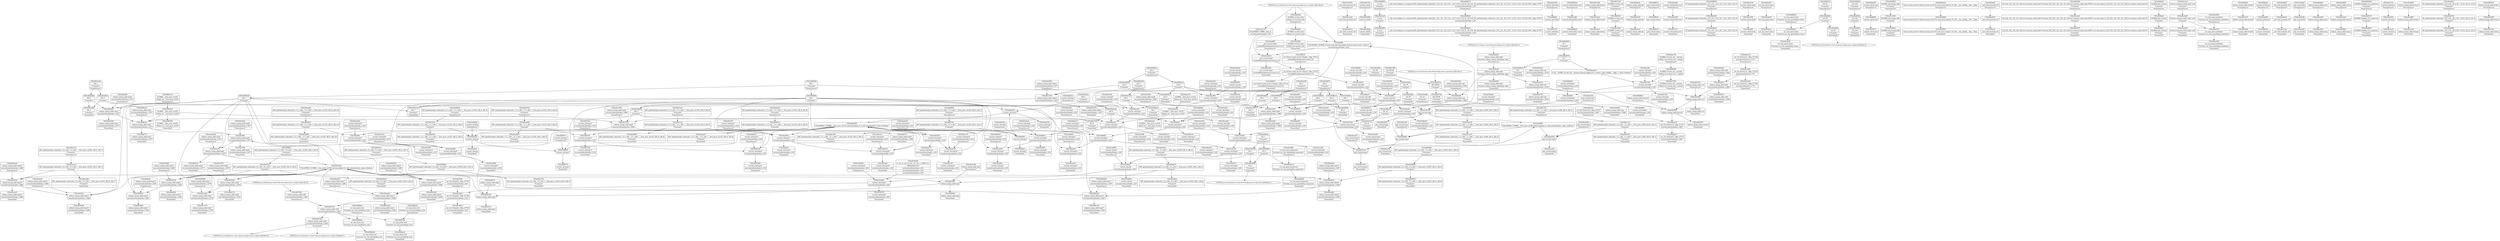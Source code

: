 digraph {
	CE0x40c6000 [shape=record,shape=Mrecord,label="{CE0x40c6000|selinux_mmap_addr:tobool|security/selinux/hooks.c,3277|*SummSource*}"]
	CE0x410e7f0 [shape=record,shape=Mrecord,label="{CE0x410e7f0|current_sid:tmp24|security/selinux/hooks.c,220|*SummSink*}"]
	CE0x40cd5f0 [shape=record,shape=Mrecord,label="{CE0x40cd5f0|current_sid:tmp19|security/selinux/hooks.c,218|*SummSink*}"]
	CE0x40f2fb0 [shape=record,shape=Mrecord,label="{CE0x40f2fb0|current_sid:tmp12|security/selinux/hooks.c,218|*SummSource*}"]
	CE0x40fc870 [shape=record,shape=Mrecord,label="{CE0x40fc870|current_sid:tmp17|security/selinux/hooks.c,218|*SummSource*}"]
	CE0x40af8f0 [shape=record,shape=Mrecord,label="{CE0x40af8f0|selinux_mmap_addr:tmp4|security/selinux/hooks.c,3277}"]
	CE0x40ba870 [shape=record,shape=Mrecord,label="{CE0x40ba870|selinux_mmap_addr:tmp16|security/selinux/hooks.c,3287}"]
	CE0x412d470 [shape=record,shape=Mrecord,label="{CE0x412d470|_call_void_mcount()_#3|*SummSource*}"]
	CE0x40d3750 [shape=record,shape=Mrecord,label="{CE0x40d3750|current_sid:bb|*SummSource*}"]
	CE0x40c9da0 [shape=record,shape=Mrecord,label="{CE0x40c9da0|current_sid:tmp6|security/selinux/hooks.c,218|*SummSource*}"]
	CE0x40da180 [shape=record,shape=Mrecord,label="{CE0x40da180|i64*_getelementptr_inbounds_(_11_x_i64_,_11_x_i64_*___llvm_gcov_ctr125,_i64_0,_i64_1)|*Constant*|*SummSink*}"]
	CE0x40bc030 [shape=record,shape=Mrecord,label="{CE0x40bc030|current_sid:tmp4|security/selinux/hooks.c,218}"]
	CE0x40bbdd0 [shape=record,shape=Mrecord,label="{CE0x40bbdd0|i64_3|*Constant*|*SummSource*}"]
	CE0x410e4d0 [shape=record,shape=Mrecord,label="{CE0x410e4d0|current_sid:tmp24|security/selinux/hooks.c,220}"]
	CE0x40b4e20 [shape=record,shape=Mrecord,label="{CE0x40b4e20|selinux_mmap_addr:call3|security/selinux/hooks.c,3282|*SummSource*}"]
	CE0x40d3ee0 [shape=record,shape=Mrecord,label="{CE0x40d3ee0|i1_true|*Constant*}"]
	CE0x40ba450 [shape=record,shape=Mrecord,label="{CE0x40ba450|current_sid:tmp5|security/selinux/hooks.c,218|*SummSource*}"]
	CE0x40bb4a0 [shape=record,shape=Mrecord,label="{CE0x40bb4a0|_ret_i32_%retval.0,_!dbg_!27727|security/selinux/hooks.c,3287|*SummSource*}"]
	CE0x412d610 [shape=record,shape=Mrecord,label="{CE0x412d610|get_current:tmp4|./arch/x86/include/asm/current.h,14}"]
	CE0x40b8b00 [shape=record,shape=Mrecord,label="{CE0x40b8b00|_call_void_lockdep_rcu_suspicious(i8*_getelementptr_inbounds_(_25_x_i8_,_25_x_i8_*_.str3,_i32_0,_i32_0),_i32_218,_i8*_getelementptr_inbounds_(_45_x_i8_,_45_x_i8_*_.str12,_i32_0,_i32_0))_#10,_!dbg_!27727|security/selinux/hooks.c,218}"]
	CE0x40ac390 [shape=record,shape=Mrecord,label="{CE0x40ac390|current_sid:if.then|*SummSource*}"]
	CE0x40c8a90 [shape=record,shape=Mrecord,label="{CE0x40c8a90|selinux_mmap_addr:addr|Function::selinux_mmap_addr&Arg::addr::}"]
	CE0x40a5cc0 [shape=record,shape=Mrecord,label="{CE0x40a5cc0|i64*_getelementptr_inbounds_(_9_x_i64_,_9_x_i64_*___llvm_gcov_ctr255,_i64_0,_i64_7)|*Constant*}"]
	CE0x40b9cc0 [shape=record,shape=Mrecord,label="{CE0x40b9cc0|i64*_getelementptr_inbounds_(_11_x_i64_,_11_x_i64_*___llvm_gcov_ctr125,_i64_0,_i64_8)|*Constant*}"]
	CE0x40ad170 [shape=record,shape=Mrecord,label="{CE0x40ad170|current_sid:tmp15|security/selinux/hooks.c,218|*SummSink*}"]
	CE0x4136140 [shape=record,shape=Mrecord,label="{CE0x4136140|get_current:tmp1}"]
	CE0x40ab6c0 [shape=record,shape=Mrecord,label="{CE0x40ab6c0|current_sid:tmp3|*SummSource*}"]
	CE0x410d8f0 [shape=record,shape=Mrecord,label="{CE0x410d8f0|current_sid:sid|security/selinux/hooks.c,220|*SummSource*}"]
	CE0x40986a0 [shape=record,shape=Mrecord,label="{CE0x40986a0|current_sid:land.lhs.true2|*SummSink*}"]
	CE0x40b1d20 [shape=record,shape=Mrecord,label="{CE0x40b1d20|selinux_mmap_addr:if.end|*SummSource*}"]
	CE0x40cd4d0 [shape=record,shape=Mrecord,label="{CE0x40cd4d0|i64*_getelementptr_inbounds_(_11_x_i64_,_11_x_i64_*___llvm_gcov_ctr125,_i64_0,_i64_10)|*Constant*|*SummSource*}"]
	CE0x40fcf90 [shape=record,shape=Mrecord,label="{CE0x40fcf90|current_sid:tmp19|security/selinux/hooks.c,218}"]
	CE0x40b7320 [shape=record,shape=Mrecord,label="{CE0x40b7320|GLOBAL:current_sid|*Constant*|*SummSource*}"]
	CE0x410c5b0 [shape=record,shape=Mrecord,label="{CE0x410c5b0|current_sid:security|security/selinux/hooks.c,218}"]
	CE0x40fda70 [shape=record,shape=Mrecord,label="{CE0x40fda70|current_sid:call4|security/selinux/hooks.c,218|*SummSink*}"]
	CE0x410c620 [shape=record,shape=Mrecord,label="{CE0x410c620|current_sid:security|security/selinux/hooks.c,218|*SummSource*}"]
	CE0x40d8b80 [shape=record,shape=Mrecord,label="{CE0x40d8b80|avc_has_perm:tsid|Function::avc_has_perm&Arg::tsid::}"]
	"CONST[source:0(mediator),value:2(dynamic)][purpose:{object}][SnkIdx:1]"
	CE0x40b0e50 [shape=record,shape=Mrecord,label="{CE0x40b0e50|selinux_mmap_addr:bb}"]
	CE0x40d4270 [shape=record,shape=Mrecord,label="{CE0x40d4270|selinux_mmap_addr:tmp1|*SummSource*}"]
	CE0x40cae60 [shape=record,shape=Mrecord,label="{CE0x40cae60|GLOBAL:__llvm_gcov_ctr125|Global_var:__llvm_gcov_ctr125}"]
	CE0x40f99d0 [shape=record,shape=Mrecord,label="{CE0x40f99d0|i64_5|*Constant*}"]
	CE0x40ba3e0 [shape=record,shape=Mrecord,label="{CE0x40ba3e0|current_sid:tmp5|security/selinux/hooks.c,218}"]
	CE0x40c8600 [shape=record,shape=Mrecord,label="{CE0x40c8600|i64_4|*Constant*}"]
	CE0x3b60510 [shape=record,shape=Mrecord,label="{CE0x3b60510|i64_65536|*Constant*}"]
	CE0x40babf0 [shape=record,shape=Mrecord,label="{CE0x40babf0|selinux_mmap_addr:tmp16|security/selinux/hooks.c,3287|*SummSink*}"]
	CE0x40a5f00 [shape=record,shape=Mrecord,label="{CE0x40a5f00|selinux_mmap_addr:rc.0}"]
	CE0x40a8800 [shape=record,shape=Mrecord,label="{CE0x40a8800|get_current:tmp}"]
	CE0x40afdc0 [shape=record,shape=Mrecord,label="{CE0x40afdc0|selinux_mmap_addr:tmp10|security/selinux/hooks.c,3280}"]
	CE0x40c5330 [shape=record,shape=Mrecord,label="{CE0x40c5330|selinux_mmap_addr:tmp8|security/selinux/hooks.c,3280}"]
	CE0x410ba50 [shape=record,shape=Mrecord,label="{CE0x410ba50|current_sid:tmp21|security/selinux/hooks.c,218}"]
	CE0x40ac4f0 [shape=record,shape=Mrecord,label="{CE0x40ac4f0|current_sid:land.lhs.true2}"]
	CE0x40b0910 [shape=record,shape=Mrecord,label="{CE0x40b0910|i32_0|*Constant*|*SummSink*}"]
	CE0x40a9320 [shape=record,shape=Mrecord,label="{CE0x40a9320|current_sid:tmp}"]
	CE0x601bb50 [shape=record,shape=Mrecord,label="{CE0x601bb50|i64_2|*Constant*|*SummSink*}"]
	CE0x3b60580 [shape=record,shape=Mrecord,label="{CE0x3b60580|selinux_mmap_addr:tmp7|security/selinux/hooks.c,3278|*SummSource*}"]
	CE0x40b36c0 [shape=record,shape=Mrecord,label="{CE0x40b36c0|i64_0|*Constant*|*SummSource*}"]
	CE0x40cfff0 [shape=record,shape=Mrecord,label="{CE0x40cfff0|COLLAPSED:_GCMRE_current_task_external_global_%struct.task_struct*:_elem_0::|security/selinux/hooks.c,218}"]
	CE0x40ff210 [shape=record,shape=Mrecord,label="{CE0x40ff210|get_current:entry|*SummSource*}"]
	CE0x40cf0c0 [shape=record,shape=Mrecord,label="{CE0x40cf0c0|selinux_mmap_addr:tmp15|security/selinux/hooks.c,3286}"]
	CE0x40b6d20 [shape=record,shape=Mrecord,label="{CE0x40b6d20|selinux_mmap_addr:tmp2|security/selinux/hooks.c,3277}"]
	CE0x40bfe60 [shape=record,shape=Mrecord,label="{CE0x40bfe60|selinux_mmap_addr:tmp13|security/selinux/hooks.c,3281|*SummSink*}"]
	CE0x40c7f90 [shape=record,shape=Mrecord,label="{CE0x40c7f90|selinux_mmap_addr:tmp4|security/selinux/hooks.c,3277|*SummSink*}"]
	CE0x410d800 [shape=record,shape=Mrecord,label="{CE0x410d800|current_sid:sid|security/selinux/hooks.c,220|*SummSink*}"]
	CE0x40f7210 [shape=record,shape=Mrecord,label="{CE0x40f7210|current_sid:land.lhs.true|*SummSink*}"]
	CE0x40f8f90 [shape=record,shape=Mrecord,label="{CE0x40f8f90|i64_1|*Constant*}"]
	CE0x40c0340 [shape=record,shape=Mrecord,label="{CE0x40c0340|selinux_mmap_addr:tmp|*SummSource*}"]
	CE0x40bfcf0 [shape=record,shape=Mrecord,label="{CE0x40bfcf0|selinux_mmap_addr:tmp13|security/selinux/hooks.c,3281|*SummSource*}"]
	CE0x40cdd50 [shape=record,shape=Mrecord,label="{CE0x40cdd50|current_sid:call4|security/selinux/hooks.c,218}"]
	CE0x40d8050 [shape=record,shape=Mrecord,label="{CE0x40d8050|i8*_getelementptr_inbounds_(_25_x_i8_,_25_x_i8_*_.str3,_i32_0,_i32_0)|*Constant*|*SummSource*}"]
	CE0x40d0e40 [shape=record,shape=Mrecord,label="{CE0x40d0e40|selinux_mmap_addr:rc.0|*SummSink*}"]
	CE0x40ca590 [shape=record,shape=Mrecord,label="{CE0x40ca590|current_sid:do.body}"]
	CE0x40aa750 [shape=record,shape=Mrecord,label="{CE0x40aa750|GLOBAL:current_sid.__warned|Global_var:current_sid.__warned|*SummSource*}"]
	CE0x40b3bf0 [shape=record,shape=Mrecord,label="{CE0x40b3bf0|i64_5|*Constant*|*SummSource*}"]
	CE0x40b9ab0 [shape=record,shape=Mrecord,label="{CE0x40b9ab0|current_sid:tmp15|security/selinux/hooks.c,218}"]
	CE0x40c0d20 [shape=record,shape=Mrecord,label="{CE0x40c0d20|avc_has_perm:entry}"]
	CE0x40c2c50 [shape=record,shape=Mrecord,label="{CE0x40c2c50|selinux_mmap_addr:tmp5|security/selinux/hooks.c,3277}"]
	CE0x40f8170 [shape=record,shape=Mrecord,label="{CE0x40f8170|current_sid:tmp1|*SummSink*}"]
	CE0x40f7530 [shape=record,shape=Mrecord,label="{CE0x40f7530|current_sid:if.then|*SummSink*}"]
	CE0x40c8670 [shape=record,shape=Mrecord,label="{CE0x40c8670|i64_4|*Constant*|*SummSource*}"]
	CE0x40d87a0 [shape=record,shape=Mrecord,label="{CE0x40d87a0|avc_has_perm:ssid|Function::avc_has_perm&Arg::ssid::}"]
	CE0x40d95c0 [shape=record,shape=Mrecord,label="{CE0x40d95c0|avc_has_perm:tclass|Function::avc_has_perm&Arg::tclass::}"]
	CE0x40cd980 [shape=record,shape=Mrecord,label="{CE0x40cd980|current_sid:tmp20|security/selinux/hooks.c,218|*SummSink*}"]
	CE0x40b17f0 [shape=record,shape=Mrecord,label="{CE0x40b17f0|i64*_getelementptr_inbounds_(_2_x_i64_,_2_x_i64_*___llvm_gcov_ctr98,_i64_0,_i64_1)|*Constant*|*SummSource*}"]
	CE0x40b7580 [shape=record,shape=Mrecord,label="{CE0x40b7580|i64_65536|*Constant*|*SummSource*}"]
	CE0x40c4820 [shape=record,shape=Mrecord,label="{CE0x40c4820|_ret_i32_%tmp24,_!dbg_!27742|security/selinux/hooks.c,220|*SummSink*}"]
	CE0x40ab530 [shape=record,shape=Mrecord,label="{CE0x40ab530|current_sid:tmp3}"]
	CE0x40fb3b0 [shape=record,shape=Mrecord,label="{CE0x40fb3b0|current_sid:tmp14|security/selinux/hooks.c,218|*SummSource*}"]
	CE0x40b6df0 [shape=record,shape=Mrecord,label="{CE0x40b6df0|selinux_mmap_addr:tmp2|security/selinux/hooks.c,3277|*SummSource*}"]
	CE0x40d83f0 [shape=record,shape=Mrecord,label="{CE0x40d83f0|i32_218|*Constant*}"]
	CE0x40bbfc0 [shape=record,shape=Mrecord,label="{CE0x40bbfc0|i64_3|*Constant*|*SummSink*}"]
	CE0x410bbd0 [shape=record,shape=Mrecord,label="{CE0x410bbd0|current_sid:tmp21|security/selinux/hooks.c,218|*SummSource*}"]
	CE0x40b3b80 [shape=record,shape=Mrecord,label="{CE0x40b3b80|i64_5|*Constant*}"]
	CE0x40f7f50 [shape=record,shape=Mrecord,label="{CE0x40f7f50|i64*_getelementptr_inbounds_(_11_x_i64_,_11_x_i64_*___llvm_gcov_ctr125,_i64_0,_i64_1)|*Constant*}"]
	CE0x40cd660 [shape=record,shape=Mrecord,label="{CE0x40cd660|current_sid:tmp20|security/selinux/hooks.c,218}"]
	CE0x40afae0 [shape=record,shape=Mrecord,label="{CE0x40afae0|i64*_getelementptr_inbounds_(_9_x_i64_,_9_x_i64_*___llvm_gcov_ctr255,_i64_0,_i64_0)|*Constant*|*SummSource*}"]
	CE0x40cc060 [shape=record,shape=Mrecord,label="{CE0x40cc060|i64_5|*Constant*|*SummSink*}"]
	CE0x40f7670 [shape=record,shape=Mrecord,label="{CE0x40f7670|current_sid:do.end|*SummSink*}"]
	CE0x40ae0f0 [shape=record,shape=Mrecord,label="{CE0x40ae0f0|current_sid:land.lhs.true|*SummSource*}"]
	CE0x410c3c0 [shape=record,shape=Mrecord,label="{CE0x410c3c0|COLLAPSED:_CMRE:_elem_0::|security/selinux/hooks.c,218}"]
	CE0x40b1890 [shape=record,shape=Mrecord,label="{CE0x40b1890|get_current:tmp4|./arch/x86/include/asm/current.h,14|*SummSink*}"]
	CE0x40bae30 [shape=record,shape=Mrecord,label="{CE0x40bae30|_ret_i32_%retval.0,_!dbg_!27727|security/selinux/hooks.c,3287}"]
	CE0x40bf990 [shape=record,shape=Mrecord,label="{CE0x40bf990|selinux_mmap_addr:tmp12|security/selinux/hooks.c,3281|*SummSink*}"]
	CE0x40f51b0 [shape=record,shape=Mrecord,label="{CE0x40f51b0|current_sid:call|security/selinux/hooks.c,218|*SummSink*}"]
	CE0x40daba0 [shape=record,shape=Mrecord,label="{CE0x40daba0|selinux_mmap_addr:bb|*SummSource*}"]
	CE0x40b08a0 [shape=record,shape=Mrecord,label="{CE0x40b08a0|i32_0|*Constant*|*SummSource*}"]
	CE0x40afc70 [shape=record,shape=Mrecord,label="{CE0x40afc70|selinux_mmap_addr:tmp9|security/selinux/hooks.c,3280|*SummSink*}"]
	CE0x40c88c0 [shape=record,shape=Mrecord,label="{CE0x40c88c0|GLOBAL:cap_mmap_addr|*Constant*|*SummSink*}"]
	CE0x40b9f70 [shape=record,shape=Mrecord,label="{CE0x40b9f70|%struct.task_struct*_(%struct.task_struct**)*_asm_movq_%gs:$_1:P_,$0_,_r,im,_dirflag_,_fpsr_,_flags_|*SummSink*}"]
	CE0x40cabd0 [shape=record,shape=Mrecord,label="{CE0x40cabd0|current_sid:tmp4|security/selinux/hooks.c,218|*SummSink*}"]
	CE0x40cd240 [shape=record,shape=Mrecord,label="{CE0x40cd240|current_sid:tmp19|security/selinux/hooks.c,218|*SummSource*}"]
	CE0x40c02d0 [shape=record,shape=Mrecord,label="{CE0x40c02d0|COLLAPSED:_GCMRE___llvm_gcov_ctr255_internal_global_9_x_i64_zeroinitializer:_elem_0:default:}"]
	CE0x40b2080 [shape=record,shape=Mrecord,label="{CE0x40b2080|get_current:tmp1|*SummSink*}"]
	CE0x40f9070 [shape=record,shape=Mrecord,label="{CE0x40f9070|current_sid:tmp1|*SummSource*}"]
	"CONST[source:0(mediator),value:2(dynamic)][purpose:{subject}][SnkIdx:0]"
	CE0x3b60370 [shape=record,shape=Mrecord,label="{CE0x3b60370|selinux_mmap_addr:tmp6|security/selinux/hooks.c,3278|*SummSink*}"]
	CE0x40d8ed0 [shape=record,shape=Mrecord,label="{CE0x40d8ed0|avc_has_perm:tsid|Function::avc_has_perm&Arg::tsid::|*SummSink*}"]
	CE0x40bbeb0 [shape=record,shape=Mrecord,label="{CE0x40bbeb0|i64_0|*Constant*}"]
	CE0x40b1c10 [shape=record,shape=Mrecord,label="{CE0x40b1c10|i64*_getelementptr_inbounds_(_2_x_i64_,_2_x_i64_*___llvm_gcov_ctr98,_i64_0,_i64_1)|*Constant*}"]
	CE0x40b7080 [shape=record,shape=Mrecord,label="{CE0x40b7080|selinux_mmap_addr:call2|security/selinux/hooks.c,3281|*SummSource*}"]
	CE0x40f3ea0 [shape=record,shape=Mrecord,label="{CE0x40f3ea0|_call_void_mcount()_#3|*SummSink*}"]
	CE0x40c1c70 [shape=record,shape=Mrecord,label="{CE0x40c1c70|selinux_mmap_addr:tmp7|security/selinux/hooks.c,3278|*SummSink*}"]
	CE0x40a26a0 [shape=record,shape=Mrecord,label="{CE0x40a26a0|selinux_mmap_addr:call|security/selinux/hooks.c,3276|*SummSource*}"]
	CE0x40c8b00 [shape=record,shape=Mrecord,label="{CE0x40c8b00|selinux_mmap_addr:addr|Function::selinux_mmap_addr&Arg::addr::|*SummSource*}"]
	CE0x40fce60 [shape=record,shape=Mrecord,label="{CE0x40fce60|current_sid:tmp18|security/selinux/hooks.c,218|*SummSink*}"]
	CE0x40b9ee0 [shape=record,shape=Mrecord,label="{CE0x40b9ee0|%struct.task_struct*_(%struct.task_struct**)*_asm_movq_%gs:$_1:P_,$0_,_r,im,_dirflag_,_fpsr_,_flags_|*SummSource*}"]
	CE0x40b5000 [shape=record,shape=Mrecord,label="{CE0x40b5000|i32_(i32,_i32,_i16,_i32,_%struct.common_audit_data*)*_bitcast_(i32_(i32,_i32,_i16,_i32,_%struct.common_audit_data.495*)*_avc_has_perm_to_i32_(i32,_i32,_i16,_i32,_%struct.common_audit_data*)*)|*Constant*|*SummSource*}"]
	CE0x40cd580 [shape=record,shape=Mrecord,label="{CE0x40cd580|i64*_getelementptr_inbounds_(_11_x_i64_,_11_x_i64_*___llvm_gcov_ctr125,_i64_0,_i64_10)|*Constant*|*SummSink*}"]
	CE0x40fdba0 [shape=record,shape=Mrecord,label="{CE0x40fdba0|GLOBAL:get_current|*Constant*}"]
	CE0x40ce1c0 [shape=record,shape=Mrecord,label="{CE0x40ce1c0|%struct.common_audit_data*_null|*Constant*|*SummSource*}"]
	CE0x40b1f80 [shape=record,shape=Mrecord,label="{CE0x40b1f80|selinux_mmap_addr:if.end4|*SummSink*}"]
	CE0x40f4e50 [shape=record,shape=Mrecord,label="{CE0x40f4e50|current_sid:if.end|*SummSink*}"]
	CE0x40f8b10 [shape=record,shape=Mrecord,label="{CE0x40f8b10|i64_4|*Constant*}"]
	CE0x40a8050 [shape=record,shape=Mrecord,label="{CE0x40a8050|i64*_getelementptr_inbounds_(_11_x_i64_,_11_x_i64_*___llvm_gcov_ctr125,_i64_0,_i64_9)|*Constant*|*SummSink*}"]
	CE0x40f3700 [shape=record,shape=Mrecord,label="{CE0x40f3700|current_sid:tmp8|security/selinux/hooks.c,218|*SummSink*}"]
	CE0x40bed10 [shape=record,shape=Mrecord,label="{CE0x40bed10|selinux_mmap_addr:tmp11|security/selinux/hooks.c,3280|*SummSource*}"]
	CE0x40d40e0 [shape=record,shape=Mrecord,label="{CE0x40d40e0|_call_void_mcount()_#3}"]
	CE0x40a4620 [shape=record,shape=Mrecord,label="{CE0x40a4620|i32_218|*Constant*|*SummSink*}"]
	CE0x410cb60 [shape=record,shape=Mrecord,label="{CE0x410cb60|current_sid:tmp22|security/selinux/hooks.c,218|*SummSource*}"]
	CE0x410de90 [shape=record,shape=Mrecord,label="{CE0x410de90|get_current:bb}"]
	CE0x410e660 [shape=record,shape=Mrecord,label="{CE0x410e660|current_sid:tmp24|security/selinux/hooks.c,220|*SummSource*}"]
	CE0x410df90 [shape=record,shape=Mrecord,label="{CE0x410df90|COLLAPSED:_GCMRE___llvm_gcov_ctr98_internal_global_2_x_i64_zeroinitializer:_elem_0:default:}"]
	CE0x40a0430 [shape=record,shape=Mrecord,label="{CE0x40a0430|i64*_getelementptr_inbounds_(_9_x_i64_,_9_x_i64_*___llvm_gcov_ctr255,_i64_0,_i64_6)|*Constant*|*SummSink*}"]
	CE0x410c230 [shape=record,shape=Mrecord,label="{CE0x410c230|i32_22|*Constant*|*SummSink*}"]
	CE0x40bfbc0 [shape=record,shape=Mrecord,label="{CE0x40bfbc0|selinux_mmap_addr:tmp13|security/selinux/hooks.c,3281}"]
	CE0x40a58d0 [shape=record,shape=Mrecord,label="{CE0x40a58d0|avc_has_perm:auditdata|Function::avc_has_perm&Arg::auditdata::|*SummSource*}"]
	CE0x40b8be0 [shape=record,shape=Mrecord,label="{CE0x40b8be0|_call_void_lockdep_rcu_suspicious(i8*_getelementptr_inbounds_(_25_x_i8_,_25_x_i8_*_.str3,_i32_0,_i32_0),_i32_218,_i8*_getelementptr_inbounds_(_45_x_i8_,_45_x_i8_*_.str12,_i32_0,_i32_0))_#10,_!dbg_!27727|security/selinux/hooks.c,218|*SummSink*}"]
	CE0x40c9f20 [shape=record,shape=Mrecord,label="{CE0x40c9f20|current_sid:tmp6|security/selinux/hooks.c,218|*SummSink*}"]
	CE0x40f9000 [shape=record,shape=Mrecord,label="{CE0x40f9000|current_sid:tmp1}"]
	CE0x40ce230 [shape=record,shape=Mrecord,label="{CE0x40ce230|%struct.common_audit_data*_null|*Constant*|*SummSink*}"]
	CE0x40f79e0 [shape=record,shape=Mrecord,label="{CE0x40f79e0|current_sid:tmp13|security/selinux/hooks.c,218|*SummSource*}"]
	CE0x40a1810 [shape=record,shape=Mrecord,label="{CE0x40a1810|selinux_mmap_addr:call|security/selinux/hooks.c,3276}"]
	"CONST[source:0(mediator),value:0(static)][purpose:{operation}][SnkIdx:3]"
	CE0x40d3660 [shape=record,shape=Mrecord,label="{CE0x40d3660|current_sid:bb}"]
	CE0x40c1540 [shape=record,shape=Mrecord,label="{CE0x40c1540|selinux_mmap_addr:tobool|security/selinux/hooks.c,3277}"]
	CE0x40cfcf0 [shape=record,shape=Mrecord,label="{CE0x40cfcf0|i32_78|*Constant*}"]
	CE0x40c89d0 [shape=record,shape=Mrecord,label="{CE0x40c89d0|i32_0|*Constant*}"]
	CE0x40ba170 [shape=record,shape=Mrecord,label="{CE0x40ba170|GLOBAL:__llvm_gcov_ctr125|Global_var:__llvm_gcov_ctr125|*SummSource*}"]
	CE0x40d9040 [shape=record,shape=Mrecord,label="{CE0x40d9040|i16_45|*Constant*}"]
	CE0x40ab940 [shape=record,shape=Mrecord,label="{CE0x40ab940|GLOBAL:current_task|Global_var:current_task}"]
	CE0x40cdf80 [shape=record,shape=Mrecord,label="{CE0x40cdf80|avc_has_perm:requested|Function::avc_has_perm&Arg::requested::|*SummSource*}"]
	"CONST[source:0(mediator),value:2(dynamic)][purpose:{subject}][SrcIdx:5]"
	CE0x40ab200 [shape=record,shape=Mrecord,label="{CE0x40ab200|get_current:tmp2}"]
	CE0x40bd9c0 [shape=record,shape=Mrecord,label="{CE0x40bd9c0|i8_1|*Constant*|*SummSink*}"]
	CE0x4096c00 [shape=record,shape=Mrecord,label="{CE0x4096c00|current_sid:tmp7|security/selinux/hooks.c,218|*SummSource*}"]
	CE0x40b00d0 [shape=record,shape=Mrecord,label="{CE0x40b00d0|selinux_mmap_addr:tmp10|security/selinux/hooks.c,3280|*SummSource*}"]
	CE0x40b2400 [shape=record,shape=Mrecord,label="{CE0x40b2400|selinux_mmap_addr:entry}"]
	CE0x40f2cf0 [shape=record,shape=Mrecord,label="{CE0x40f2cf0|i64*_getelementptr_inbounds_(_2_x_i64_,_2_x_i64_*___llvm_gcov_ctr98,_i64_0,_i64_0)|*Constant*|*SummSource*}"]
	CE0x40b0d10 [shape=record,shape=Mrecord,label="{CE0x40b0d10|i64*_getelementptr_inbounds_(_9_x_i64_,_9_x_i64_*___llvm_gcov_ctr255,_i64_0,_i64_0)|*Constant*}"]
	CE0x40faa60 [shape=record,shape=Mrecord,label="{CE0x40faa60|current_sid:tmp9|security/selinux/hooks.c,218|*SummSink*}"]
	CE0x40d1630 [shape=record,shape=Mrecord,label="{CE0x40d1630|selinux_mmap_addr:tmp14|security/selinux/hooks.c,3286}"]
	CE0x410d170 [shape=record,shape=Mrecord,label="{CE0x410d170|current_sid:tmp23|security/selinux/hooks.c,218|*SummSink*}"]
	CE0x410c9e0 [shape=record,shape=Mrecord,label="{CE0x410c9e0|current_sid:tmp22|security/selinux/hooks.c,218}"]
	CE0x40d8ac0 [shape=record,shape=Mrecord,label="{CE0x40d8ac0|avc_has_perm:ssid|Function::avc_has_perm&Arg::ssid::|*SummSink*}"]
	CE0x40c5790 [shape=record,shape=Mrecord,label="{CE0x40c5790|selinux_mmap_addr:tmp9|security/selinux/hooks.c,3280|*SummSource*}"]
	CE0x40c1bb0 [shape=record,shape=Mrecord,label="{CE0x40c1bb0|selinux_mmap_addr:tmp7|security/selinux/hooks.c,3278}"]
	CE0x40a10e0 [shape=record,shape=Mrecord,label="{CE0x40a10e0|selinux_mmap_addr:return}"]
	CE0x4098790 [shape=record,shape=Mrecord,label="{CE0x4098790|GLOBAL:__llvm_gcov_ctr255|Global_var:__llvm_gcov_ctr255|*SummSink*}"]
	CE0x40b0200 [shape=record,shape=Mrecord,label="{CE0x40b0200|selinux_mmap_addr:tmp10|security/selinux/hooks.c,3280|*SummSink*}"]
	CE0x40d82f0 [shape=record,shape=Mrecord,label="{CE0x40d82f0|GLOBAL:lockdep_rcu_suspicious|*Constant*|*SummSink*}"]
	CE0x4098a30 [shape=record,shape=Mrecord,label="{CE0x4098a30|selinux_mmap_addr:tmp3|security/selinux/hooks.c,3277}"]
	CE0x5485120 [shape=record,shape=Mrecord,label="{CE0x5485120|i64_1|*Constant*|*SummSink*}"]
	CE0x410d6a0 [shape=record,shape=Mrecord,label="{CE0x410d6a0|current_sid:sid|security/selinux/hooks.c,220}"]
	CE0x40a88c0 [shape=record,shape=Mrecord,label="{CE0x40a88c0|current_sid:tmp6|security/selinux/hooks.c,218}"]
	CE0x5484fd0 [shape=record,shape=Mrecord,label="{CE0x5484fd0|selinux_mmap_addr:tmp|*SummSink*}"]
	CE0x410eb20 [shape=record,shape=Mrecord,label="{CE0x410eb20|get_current:bb|*SummSink*}"]
	CE0x40c59a0 [shape=record,shape=Mrecord,label="{CE0x40c59a0|selinux_mmap_addr:entry|*SummSink*}"]
	CE0x40a8540 [shape=record,shape=Mrecord,label="{CE0x40a8540|GLOBAL:current_task|Global_var:current_task|*SummSink*}"]
	CE0x40d03d0 [shape=record,shape=Mrecord,label="{CE0x40d03d0|selinux_mmap_addr:tmp15|security/selinux/hooks.c,3286|*SummSink*}"]
	CE0x40cfa50 [shape=record,shape=Mrecord,label="{CE0x40cfa50|selinux_mmap_addr:tmp15|security/selinux/hooks.c,3286|*SummSource*}"]
	CE0x40b8500 [shape=record,shape=Mrecord,label="{CE0x40b8500|i64*_getelementptr_inbounds_(_9_x_i64_,_9_x_i64_*___llvm_gcov_ctr255,_i64_0,_i64_8)|*Constant*|*SummSink*}"]
	CE0x40cde50 [shape=record,shape=Mrecord,label="{CE0x40cde50|avc_has_perm:tclass|Function::avc_has_perm&Arg::tclass::|*SummSink*}"]
	CE0x40ad2e0 [shape=record,shape=Mrecord,label="{CE0x40ad2e0|i64*_getelementptr_inbounds_(_11_x_i64_,_11_x_i64_*___llvm_gcov_ctr125,_i64_0,_i64_8)|*Constant*|*SummSource*}"]
	CE0x40ad6f0 [shape=record,shape=Mrecord,label="{CE0x40ad6f0|get_current:tmp4|./arch/x86/include/asm/current.h,14|*SummSource*}"]
	CE0x40d41d0 [shape=record,shape=Mrecord,label="{CE0x40d41d0|selinux_mmap_addr:tmp1}"]
	CE0x40c3cd0 [shape=record,shape=Mrecord,label="{CE0x40c3cd0|current_sid:entry|*SummSink*}"]
	CE0x40fd2e0 [shape=record,shape=Mrecord,label="{CE0x40fd2e0|i64*_getelementptr_inbounds_(_11_x_i64_,_11_x_i64_*___llvm_gcov_ctr125,_i64_0,_i64_10)|*Constant*}"]
	CE0x40c3de0 [shape=record,shape=Mrecord,label="{CE0x40c3de0|_ret_i32_%tmp24,_!dbg_!27742|security/selinux/hooks.c,220}"]
	CE0x410d300 [shape=record,shape=Mrecord,label="{CE0x410d300|i32_1|*Constant*}"]
	CE0x40b3ca0 [shape=record,shape=Mrecord,label="{CE0x40b3ca0|i64*_getelementptr_inbounds_(_9_x_i64_,_9_x_i64_*___llvm_gcov_ctr255,_i64_0,_i64_6)|*Constant*}"]
	CE0x40c0260 [shape=record,shape=Mrecord,label="{CE0x40c0260|selinux_mmap_addr:tmp}"]
	CE0x40a8660 [shape=record,shape=Mrecord,label="{CE0x40a8660|%struct.task_struct*_(%struct.task_struct**)*_asm_movq_%gs:$_1:P_,$0_,_r,im,_dirflag_,_fpsr_,_flags_}"]
	CE0x40d8150 [shape=record,shape=Mrecord,label="{CE0x40d8150|GLOBAL:lockdep_rcu_suspicious|*Constant*}"]
	CE0x40d8460 [shape=record,shape=Mrecord,label="{CE0x40d8460|i32_218|*Constant*|*SummSource*}"]
	CE0x40fb1b0 [shape=record,shape=Mrecord,label="{CE0x40fb1b0|current_sid:tmp14|security/selinux/hooks.c,218}"]
	CE0x40d9630 [shape=record,shape=Mrecord,label="{CE0x40d9630|avc_has_perm:tclass|Function::avc_has_perm&Arg::tclass::|*SummSource*}"]
	CE0x40c5070 [shape=record,shape=Mrecord,label="{CE0x40c5070|selinux_mmap_addr:tmp6|security/selinux/hooks.c,3278|*SummSource*}"]
	CE0x40b9980 [shape=record,shape=Mrecord,label="{CE0x40b9980|i1_true|*Constant*|*SummSink*}"]
	CE0x40fc8e0 [shape=record,shape=Mrecord,label="{CE0x40fc8e0|current_sid:tmp17|security/selinux/hooks.c,218|*SummSink*}"]
	CE0x40ce380 [shape=record,shape=Mrecord,label="{CE0x40ce380|avc_has_perm:auditdata|Function::avc_has_perm&Arg::auditdata::|*SummSink*}"]
	CE0x40c5720 [shape=record,shape=Mrecord,label="{CE0x40c5720|selinux_mmap_addr:tmp9|security/selinux/hooks.c,3280}"]
	CE0x40b4b60 [shape=record,shape=Mrecord,label="{CE0x40b4b60|selinux_mmap_addr:return|*SummSink*}"]
	CE0x40d9af0 [shape=record,shape=Mrecord,label="{CE0x40d9af0|avc_has_perm:requested|Function::avc_has_perm&Arg::requested::|*SummSink*}"]
	CE0x40fcb70 [shape=record,shape=Mrecord,label="{CE0x40fcb70|current_sid:tmp18|security/selinux/hooks.c,218}"]
	CE0x410ccd0 [shape=record,shape=Mrecord,label="{CE0x410ccd0|current_sid:tmp23|security/selinux/hooks.c,218}"]
	CE0x40f7a50 [shape=record,shape=Mrecord,label="{CE0x40f7a50|current_sid:tmp13|security/selinux/hooks.c,218|*SummSink*}"]
	CE0x40fa210 [shape=record,shape=Mrecord,label="{CE0x40fa210|current_sid:tmp11|security/selinux/hooks.c,218|*SummSource*}"]
	CE0x40baea0 [shape=record,shape=Mrecord,label="{CE0x40baea0|selinux_mmap_addr:tmp17|security/selinux/hooks.c,3287}"]
	CE0x40fa8a0 [shape=record,shape=Mrecord,label="{CE0x40fa8a0|current_sid:tmp10|security/selinux/hooks.c,218}"]
	CE0x40ad760 [shape=record,shape=Mrecord,label="{CE0x40ad760|i64*_getelementptr_inbounds_(_11_x_i64_,_11_x_i64_*___llvm_gcov_ctr125,_i64_0,_i64_6)|*Constant*|*SummSource*}"]
	CE0x40bd670 [shape=record,shape=Mrecord,label="{CE0x40bd670|i8_1|*Constant*}"]
	CE0x40d12f0 [shape=record,shape=Mrecord,label="{CE0x40d12f0|i64*_getelementptr_inbounds_(_9_x_i64_,_9_x_i64_*___llvm_gcov_ctr255,_i64_0,_i64_7)|*Constant*|*SummSink*}"]
	CE0x40a0820 [shape=record,shape=Mrecord,label="{CE0x40a0820|selinux_mmap_addr:return|*SummSource*}"]
	CE0x4096d80 [shape=record,shape=Mrecord,label="{CE0x4096d80|GLOBAL:current_sid.__warned|Global_var:current_sid.__warned}"]
	CE0x40a8a10 [shape=record,shape=Mrecord,label="{CE0x40a8a10|current_sid:tmp5|security/selinux/hooks.c,218|*SummSink*}"]
	CE0x40ba2a0 [shape=record,shape=Mrecord,label="{CE0x40ba2a0|GLOBAL:__llvm_gcov_ctr125|Global_var:__llvm_gcov_ctr125|*SummSink*}"]
	CE0x40ab870 [shape=record,shape=Mrecord,label="{CE0x40ab870|_call_void_mcount()_#3}"]
	CE0x40d0750 [shape=record,shape=Mrecord,label="{CE0x40d0750|selinux_mmap_addr:retval.0|*SummSink*}"]
	CE0x40f4f20 [shape=record,shape=Mrecord,label="{CE0x40f4f20|current_sid:if.then}"]
	CE0x40bb020 [shape=record,shape=Mrecord,label="{CE0x40bb020|selinux_mmap_addr:tmp17|security/selinux/hooks.c,3287|*SummSource*}"]
	CE0x40fcce0 [shape=record,shape=Mrecord,label="{CE0x40fcce0|current_sid:tmp18|security/selinux/hooks.c,218|*SummSource*}"]
	"CONST[source:0(mediator),value:2(dynamic)][purpose:{object}][SnkIdx:2]"
	CE0x40f4de0 [shape=record,shape=Mrecord,label="{CE0x40f4de0|current_sid:if.end|*SummSource*}"]
	CE0x40b34d0 [shape=record,shape=Mrecord,label="{CE0x40b34d0|i64_2|*Constant*}"]
	CE0x40d8da0 [shape=record,shape=Mrecord,label="{CE0x40d8da0|avc_has_perm:tsid|Function::avc_has_perm&Arg::tsid::|*SummSource*}"]
	CE0x40b7010 [shape=record,shape=Mrecord,label="{CE0x40b7010|selinux_mmap_addr:call2|security/selinux/hooks.c,3281}"]
	CE0x40ff3c0 [shape=record,shape=Mrecord,label="{CE0x40ff3c0|_ret_%struct.task_struct*_%tmp4,_!dbg_!27714|./arch/x86/include/asm/current.h,14|*SummSource*}"]
	CE0x40cb6c0 [shape=record,shape=Mrecord,label="{CE0x40cb6c0|i64_2|*Constant*}"]
	CE0x40cb730 [shape=record,shape=Mrecord,label="{CE0x40cb730|i64_3|*Constant*}"]
	CE0x40b06f0 [shape=record,shape=Mrecord,label="{CE0x40b06f0|selinux_mmap_addr:addr|Function::selinux_mmap_addr&Arg::addr::|*SummSink*}"]
	CE0x410cdd0 [shape=record,shape=Mrecord,label="{CE0x410cdd0|current_sid:tmp22|security/selinux/hooks.c,218|*SummSink*}"]
	CE0x40a1a30 [shape=record,shape=Mrecord,label="{CE0x40a1a30|selinux_mmap_addr:if.then1|*SummSink*}"]
	CE0x40c0aa0 [shape=record,shape=Mrecord,label="{CE0x40c0aa0|selinux_mmap_addr:if.end}"]
	CE0x40a9390 [shape=record,shape=Mrecord,label="{CE0x40a9390|COLLAPSED:_GCMRE___llvm_gcov_ctr125_internal_global_11_x_i64_zeroinitializer:_elem_0:default:}"]
	CE0x40d80e0 [shape=record,shape=Mrecord,label="{CE0x40d80e0|i8*_getelementptr_inbounds_(_25_x_i8_,_25_x_i8_*_.str3,_i32_0,_i32_0)|*Constant*|*SummSink*}"]
	CE0x54850b0 [shape=record,shape=Mrecord,label="{CE0x54850b0|i64_1|*Constant*|*SummSource*}"]
	CE0x40d9460 [shape=record,shape=Mrecord,label="{CE0x40d9460|i32_1|*Constant*}"]
	CE0x40a7060 [shape=record,shape=Mrecord,label="{CE0x40a7060|GLOBAL:current_sid.__warned|Global_var:current_sid.__warned|*SummSink*}"]
	CE0x40bf0d0 [shape=record,shape=Mrecord,label="{CE0x40bf0d0|selinux_mmap_addr:entry|*SummSource*}"]
	CE0x601bae0 [shape=record,shape=Mrecord,label="{CE0x601bae0|i64_2|*Constant*|*SummSource*}"]
	CE0x40b76d0 [shape=record,shape=Mrecord,label="{CE0x40b76d0|selinux_mmap_addr:cmp|security/selinux/hooks.c,3280|*SummSource*}"]
	CE0x40b1150 [shape=record,shape=Mrecord,label="{CE0x40b1150|i64*_getelementptr_inbounds_(_9_x_i64_,_9_x_i64_*___llvm_gcov_ctr255,_i64_0,_i64_3)|*Constant*|*SummSink*}"]
	CE0x40c5440 [shape=record,shape=Mrecord,label="{CE0x40c5440|selinux_mmap_addr:tmp8|security/selinux/hooks.c,3280|*SummSource*}"]
	CE0x40b8b70 [shape=record,shape=Mrecord,label="{CE0x40b8b70|_call_void_lockdep_rcu_suspicious(i8*_getelementptr_inbounds_(_25_x_i8_,_25_x_i8_*_.str3,_i32_0,_i32_0),_i32_218,_i8*_getelementptr_inbounds_(_45_x_i8_,_45_x_i8_*_.str12,_i32_0,_i32_0))_#10,_!dbg_!27727|security/selinux/hooks.c,218|*SummSource*}"]
	CE0x40d3820 [shape=record,shape=Mrecord,label="{CE0x40d3820|current_sid:bb|*SummSink*}"]
	CE0x410bd30 [shape=record,shape=Mrecord,label="{CE0x410bd30|i32_22|*Constant*}"]
	CE0x410cff0 [shape=record,shape=Mrecord,label="{CE0x410cff0|current_sid:tmp23|security/selinux/hooks.c,218|*SummSource*}"]
	CE0x40b3730 [shape=record,shape=Mrecord,label="{CE0x40b3730|i64_0|*Constant*|*SummSink*}"]
	CE0x40b5070 [shape=record,shape=Mrecord,label="{CE0x40b5070|i32_(i32,_i32,_i16,_i32,_%struct.common_audit_data*)*_bitcast_(i32_(i32,_i32,_i16,_i32,_%struct.common_audit_data.495*)*_avc_has_perm_to_i32_(i32,_i32,_i16,_i32,_%struct.common_audit_data*)*)|*Constant*|*SummSink*}"]
	CE0x40a7190 [shape=record,shape=Mrecord,label="{CE0x40a7190|current_sid:tmp8|security/selinux/hooks.c,218}"]
	CE0x40a57c0 [shape=record,shape=Mrecord,label="{CE0x40a57c0|avc_has_perm:auditdata|Function::avc_has_perm&Arg::auditdata::}"]
	CE0x40ba8e0 [shape=record,shape=Mrecord,label="{CE0x40ba8e0|selinux_mmap_addr:tmp16|security/selinux/hooks.c,3287|*SummSource*}"]
	CE0x410be20 [shape=record,shape=Mrecord,label="{CE0x410be20|current_sid:tmp21|security/selinux/hooks.c,218|*SummSink*}"]
	CE0x40b1dc0 [shape=record,shape=Mrecord,label="{CE0x40b1dc0|selinux_mmap_addr:if.end|*SummSink*}"]
	CE0x40c2db0 [shape=record,shape=Mrecord,label="{CE0x40c2db0|selinux_mmap_addr:tmp5|security/selinux/hooks.c,3277|*SummSource*}"]
	CE0x40cf050 [shape=record,shape=Mrecord,label="{CE0x40cf050|selinux_mmap_addr:retval.0}"]
	CE0x40a9400 [shape=record,shape=Mrecord,label="{CE0x40a9400|current_sid:tmp|*SummSource*}"]
	CE0x40c07e0 [shape=record,shape=Mrecord,label="{CE0x40c07e0|selinux_mmap_addr:tmp12|security/selinux/hooks.c,3281}"]
	CE0x40d0880 [shape=record,shape=Mrecord,label="{CE0x40d0880|i64*_getelementptr_inbounds_(_9_x_i64_,_9_x_i64_*___llvm_gcov_ctr255,_i64_0,_i64_8)|*Constant*}"]
	CE0x40c7ce0 [shape=record,shape=Mrecord,label="{CE0x40c7ce0|_call_void_mcount()_#3|*SummSink*}"]
	CE0x40bead0 [shape=record,shape=Mrecord,label="{CE0x40bead0|selinux_mmap_addr:tmp11|security/selinux/hooks.c,3280}"]
	CE0x40d3db0 [shape=record,shape=Mrecord,label="{CE0x40d3db0|current_sid:tmp14|security/selinux/hooks.c,218|*SummSink*}"]
	CE0x40c8280 [shape=record,shape=Mrecord,label="{CE0x40c8280|i64_0|*Constant*}"]
	CE0x40ca180 [shape=record,shape=Mrecord,label="{CE0x40ca180|get_current:tmp|*SummSink*}"]
	CE0x40a80c0 [shape=record,shape=Mrecord,label="{CE0x40a80c0|current_sid:tmp17|security/selinux/hooks.c,218}"]
	CE0x40cfe60 [shape=record,shape=Mrecord,label="{CE0x40cfe60|i32_78|*Constant*|*SummSource*}"]
	CE0x40b4ac0 [shape=record,shape=Mrecord,label="{CE0x40b4ac0|avc_has_perm:entry|*SummSink*}"]
	CE0x412d570 [shape=record,shape=Mrecord,label="{CE0x412d570|_call_void_mcount()_#3|*SummSink*}"]
	CE0x40b4a50 [shape=record,shape=Mrecord,label="{CE0x40b4a50|avc_has_perm:entry|*SummSource*}"]
	CE0x40ca9d0 [shape=record,shape=Mrecord,label="{CE0x40ca9d0|get_current:tmp2|*SummSource*}"]
	CE0x410dc00 [shape=record,shape=Mrecord,label="{CE0x410dc00|0:_i32,_4:_i32,_8:_i32,_12:_i32,_:_CMRE_4,8_|*MultipleSource*|security/selinux/hooks.c,218|security/selinux/hooks.c,218|security/selinux/hooks.c,220}"]
	CE0x4098630 [shape=record,shape=Mrecord,label="{CE0x4098630|current_sid:land.lhs.true2|*SummSource*}"]
	CE0x40d09f0 [shape=record,shape=Mrecord,label="{CE0x40d09f0|i64*_getelementptr_inbounds_(_9_x_i64_,_9_x_i64_*___llvm_gcov_ctr255,_i64_0,_i64_8)|*Constant*|*SummSource*}"]
	CE0x41360d0 [shape=record,shape=Mrecord,label="{CE0x41360d0|i64_1|*Constant*}"]
	CE0x40cff80 [shape=record,shape=Mrecord,label="{CE0x40cff80|current_sid:cred|security/selinux/hooks.c,218}"]
	"CONST[source:2(external),value:2(dynamic)][purpose:{subject}][SrcIdx:4]"
	CE0x40ae050 [shape=record,shape=Mrecord,label="{CE0x40ae050|current_sid:land.lhs.true}"]
	CE0x40ad1e0 [shape=record,shape=Mrecord,label="{CE0x40ad1e0|current_sid:tmp16|security/selinux/hooks.c,218}"]
	CE0x40c27c0 [shape=record,shape=Mrecord,label="{CE0x40c27c0|current_sid:entry|*SummSource*}"]
	CE0x40bb640 [shape=record,shape=Mrecord,label="{CE0x40bb640|current_sid:do.end|*SummSource*}"]
	CE0x40b5510 [shape=record,shape=Mrecord,label="{CE0x40b5510|GLOBAL:__llvm_gcov_ctr255|Global_var:__llvm_gcov_ctr255|*SummSource*}"]
	CE0x40bb190 [shape=record,shape=Mrecord,label="{CE0x40bb190|selinux_mmap_addr:tmp17|security/selinux/hooks.c,3287|*SummSink*}"]
	CE0x40fa990 [shape=record,shape=Mrecord,label="{CE0x40fa990|current_sid:tmp9|security/selinux/hooks.c,218|*SummSource*}"]
	CE0x40ff670 [shape=record,shape=Mrecord,label="{CE0x40ff670|_ret_%struct.task_struct*_%tmp4,_!dbg_!27714|./arch/x86/include/asm/current.h,14|*SummSink*}"]
	CE0x5485040 [shape=record,shape=Mrecord,label="{CE0x5485040|i64_1|*Constant*}"]
	CE0x40d8280 [shape=record,shape=Mrecord,label="{CE0x40d8280|GLOBAL:lockdep_rcu_suspicious|*Constant*|*SummSource*}"]
	CE0x40cb860 [shape=record,shape=Mrecord,label="{CE0x40cb860|current_sid:if.end}"]
	CE0x40c8310 [shape=record,shape=Mrecord,label="{CE0x40c8310|selinux_mmap_addr:tmp1|*SummSink*}"]
	CE0x40f82f0 [shape=record,shape=Mrecord,label="{CE0x40f82f0|i64*_getelementptr_inbounds_(_11_x_i64_,_11_x_i64_*___llvm_gcov_ctr125,_i64_0,_i64_1)|*Constant*|*SummSource*}"]
	CE0x40d9980 [shape=record,shape=Mrecord,label="{CE0x40d9980|i32_1|*Constant*|*SummSink*}"]
	CE0x40ab760 [shape=record,shape=Mrecord,label="{CE0x40ab760|current_sid:tmp3|*SummSink*}"]
	CE0x40c4a10 [shape=record,shape=Mrecord,label="{CE0x40c4a10|i32_(i32,_i32,_i16,_i32,_%struct.common_audit_data*)*_bitcast_(i32_(i32,_i32,_i16,_i32,_%struct.common_audit_data.495*)*_avc_has_perm_to_i32_(i32,_i32,_i16,_i32,_%struct.common_audit_data*)*)|*Constant*}"]
	CE0x40a4810 [shape=record,shape=Mrecord,label="{CE0x40a4810|i8*_getelementptr_inbounds_(_45_x_i8_,_45_x_i8_*_.str12,_i32_0,_i32_0)|*Constant*|*SummSource*}"]
	CE0x40b2370 [shape=record,shape=Mrecord,label="{CE0x40b2370|selinux_mmap_addr:if.end4}"]
	CE0x40c0850 [shape=record,shape=Mrecord,label="{CE0x40c0850|selinux_mmap_addr:tmp12|security/selinux/hooks.c,3281|*SummSource*}"]
	CE0x40c4930 [shape=record,shape=Mrecord,label="{CE0x40c4930|selinux_mmap_addr:call3|security/selinux/hooks.c,3282|*SummSink*}"]
	CE0x40c8850 [shape=record,shape=Mrecord,label="{CE0x40c8850|GLOBAL:cap_mmap_addr|*Constant*|*SummSource*}"]
	"CONST[source:1(input),value:2(dynamic)][purpose:{object}][SrcIdx:3]"
	CE0x40d98a0 [shape=record,shape=Mrecord,label="{CE0x40d98a0|i32_1|*Constant*|*SummSource*}"]
	CE0x40f89e0 [shape=record,shape=Mrecord,label="{CE0x40f89e0|current_sid:tobool1|security/selinux/hooks.c,218|*SummSink*}"]
	CE0x40b71b0 [shape=record,shape=Mrecord,label="{CE0x40b71b0|selinux_mmap_addr:call2|security/selinux/hooks.c,3281|*SummSink*}"]
	CE0x40d16a0 [shape=record,shape=Mrecord,label="{CE0x40d16a0|selinux_mmap_addr:tmp14|security/selinux/hooks.c,3286|*SummSource*}"]
	CE0x40f7970 [shape=record,shape=Mrecord,label="{CE0x40f7970|current_sid:tmp13|security/selinux/hooks.c,218}"]
	CE0x410c0b0 [shape=record,shape=Mrecord,label="{CE0x410c0b0|i32_22|*Constant*|*SummSource*}"]
	CE0x40c9110 [shape=record,shape=Mrecord,label="{CE0x40c9110|get_current:tmp3}"]
	CE0x40fb9b0 [shape=record,shape=Mrecord,label="{CE0x40fb9b0|current_sid:tmp10|security/selinux/hooks.c,218|*SummSource*}"]
	CE0x40a1960 [shape=record,shape=Mrecord,label="{CE0x40a1960|selinux_mmap_addr:if.then1|*SummSource*}"]
	CE0x40bf1c0 [shape=record,shape=Mrecord,label="{CE0x40bf1c0|selinux_mmap_addr:tmp5|security/selinux/hooks.c,3277|*SummSink*}"]
	CE0x40ff330 [shape=record,shape=Mrecord,label="{CE0x40ff330|get_current:entry|*SummSink*}"]
	CE0x40f3580 [shape=record,shape=Mrecord,label="{CE0x40f3580|current_sid:tobool1|security/selinux/hooks.c,218}"]
	CE0x40c7d80 [shape=record,shape=Mrecord,label="{CE0x40c7d80|GLOBAL:cap_mmap_addr|*Constant*}"]
	CE0x40aa4f0 [shape=record,shape=Mrecord,label="{CE0x40aa4f0|current_sid:tmp7|security/selinux/hooks.c,218|*SummSink*}"]
	CE0x40fde40 [shape=record,shape=Mrecord,label="{CE0x40fde40|GLOBAL:get_current|*Constant*|*SummSource*}"]
	CE0x40b1b80 [shape=record,shape=Mrecord,label="{CE0x40b1b80|selinux_mmap_addr:if.then}"]
	CE0x409ffc0 [shape=record,shape=Mrecord,label="{CE0x409ffc0|i64*_getelementptr_inbounds_(_9_x_i64_,_9_x_i64_*___llvm_gcov_ctr255,_i64_0,_i64_6)|*Constant*|*SummSource*}"]
	CE0x40acde0 [shape=record,shape=Mrecord,label="{CE0x40acde0|i64*_getelementptr_inbounds_(_11_x_i64_,_11_x_i64_*___llvm_gcov_ctr125,_i64_0,_i64_8)|*Constant*|*SummSink*}"]
	CE0x40a7ec0 [shape=record,shape=Mrecord,label="{CE0x40a7ec0|i64*_getelementptr_inbounds_(_11_x_i64_,_11_x_i64_*___llvm_gcov_ctr125,_i64_0,_i64_9)|*Constant*|*SummSource*}"]
	CE0x40b4cf0 [shape=record,shape=Mrecord,label="{CE0x40b4cf0|selinux_mmap_addr:call3|security/selinux/hooks.c,3282}"]
	CE0x40d1130 [shape=record,shape=Mrecord,label="{CE0x40d1130|i64*_getelementptr_inbounds_(_9_x_i64_,_9_x_i64_*___llvm_gcov_ctr255,_i64_0,_i64_7)|*Constant*|*SummSource*}"]
	CE0x40f52c0 [shape=record,shape=Mrecord,label="{CE0x40f52c0|i32_0|*Constant*}"]
	CE0x410e9a0 [shape=record,shape=Mrecord,label="{CE0x410e9a0|get_current:bb|*SummSource*}"]
	CE0x410ec50 [shape=record,shape=Mrecord,label="{CE0x410ec50|i64*_getelementptr_inbounds_(_2_x_i64_,_2_x_i64_*___llvm_gcov_ctr98,_i64_0,_i64_0)|*Constant*}"]
	CE0x40f88b0 [shape=record,shape=Mrecord,label="{CE0x40f88b0|current_sid:tobool1|security/selinux/hooks.c,218|*SummSource*}"]
	CE0x40a05f0 [shape=record,shape=Mrecord,label="{CE0x40a05f0|_call_void_mcount()_#3|*SummSource*}"]
	CE0x40f9b00 [shape=record,shape=Mrecord,label="{CE0x40f9b00|current_sid:tmp9|security/selinux/hooks.c,218}"]
	CE0x40cee20 [shape=record,shape=Mrecord,label="{CE0x40cee20|selinux_mmap_addr:tmp14|security/selinux/hooks.c,3286|*SummSink*}"]
	CE0x40cb3f0 [shape=record,shape=Mrecord,label="{CE0x40cb3f0|current_sid:tobool|security/selinux/hooks.c,218|*SummSink*}"]
	CE0x40cec10 [shape=record,shape=Mrecord,label="{CE0x40cec10|get_current:tmp3|*SummSink*}"]
	CE0x40cb4c0 [shape=record,shape=Mrecord,label="{CE0x40cb4c0|current_sid:tobool|security/selinux/hooks.c,218|*SummSource*}"]
	"CONST[source:2(external),value:0(static)][purpose:{operation}][SrcIdx:2]"
	CE0x40b3a40 [shape=record,shape=Mrecord,label="{CE0x40b3a40|selinux_mmap_addr:tmp8|security/selinux/hooks.c,3280|*SummSink*}"]
	CE0x40988e0 [shape=record,shape=Mrecord,label="{CE0x40988e0|i64*_getelementptr_inbounds_(_9_x_i64_,_9_x_i64_*___llvm_gcov_ctr255,_i64_0,_i64_3)|*Constant*}"]
	CE0x40c5000 [shape=record,shape=Mrecord,label="{CE0x40c5000|selinux_mmap_addr:tmp6|security/selinux/hooks.c,3278}"]
	CE0x40c8430 [shape=record,shape=Mrecord,label="{CE0x40c8430|selinux_mmap_addr:cmp|security/selinux/hooks.c,3280|*SummSink*}"]
	CE0x40ff160 [shape=record,shape=Mrecord,label="{CE0x40ff160|get_current:entry}"]
	CE0x40cfd60 [shape=record,shape=Mrecord,label="{CE0x40cfd60|i32_78|*Constant*|*SummSink*}"]
	CE0x40abc90 [shape=record,shape=Mrecord,label="{CE0x40abc90|get_current:tmp|*SummSource*}"]
	CE0x40b8800 [shape=record,shape=Mrecord,label="{CE0x40b8800|current_sid:do.end}"]
	CE0x40bd840 [shape=record,shape=Mrecord,label="{CE0x40bd840|i8_1|*Constant*|*SummSource*}"]
	CE0x40b54a0 [shape=record,shape=Mrecord,label="{CE0x40b54a0|GLOBAL:__llvm_gcov_ctr255|Global_var:__llvm_gcov_ctr255}"]
	CE0x40fbb30 [shape=record,shape=Mrecord,label="{CE0x40fbb30|current_sid:tmp10|security/selinux/hooks.c,218|*SummSink*}"]
	CE0x40b38d0 [shape=record,shape=Mrecord,label="{CE0x40b38d0|i64_4|*Constant*|*SummSink*}"]
	CE0x40ad100 [shape=record,shape=Mrecord,label="{CE0x40ad100|current_sid:tmp15|security/selinux/hooks.c,218|*SummSource*}"]
	CE0x40af5c0 [shape=record,shape=Mrecord,label="{CE0x40af5c0|current_sid:tmp|*SummSink*}"]
	CE0x40bc800 [shape=record,shape=Mrecord,label="{CE0x40bc800|current_sid:tobool|security/selinux/hooks.c,218}"]
	CE0x40a9de0 [shape=record,shape=Mrecord,label="{CE0x40a9de0|current_sid:call|security/selinux/hooks.c,218|*SummSource*}"]
	CE0x55b71b0 [shape=record,shape=Mrecord,label="{CE0x55b71b0|selinux_mmap_addr:if.then|*SummSink*}"]
	CE0x40f3da0 [shape=record,shape=Mrecord,label="{CE0x40f3da0|_call_void_mcount()_#3|*SummSource*}"]
	CE0x40a7cf0 [shape=record,shape=Mrecord,label="{CE0x40a7cf0|i64*_getelementptr_inbounds_(_11_x_i64_,_11_x_i64_*___llvm_gcov_ctr125,_i64_0,_i64_9)|*Constant*}"]
	CE0x40ceb70 [shape=record,shape=Mrecord,label="{CE0x40ceb70|get_current:tmp3|*SummSource*}"]
	CE0x40c2650 [shape=record,shape=Mrecord,label="{CE0x40c2650|current_sid:entry}"]
	CE0x40b6af0 [shape=record,shape=Mrecord,label="{CE0x40b6af0|selinux_mmap_addr:cmp|security/selinux/hooks.c,3280}"]
	CE0x40f9fd0 [shape=record,shape=Mrecord,label="{CE0x40f9fd0|current_sid:tmp11|security/selinux/hooks.c,218}"]
	CE0x40ac170 [shape=record,shape=Mrecord,label="{CE0x40ac170|current_sid:tmp16|security/selinux/hooks.c,218|*SummSource*}"]
	CE0x40bb510 [shape=record,shape=Mrecord,label="{CE0x40bb510|_ret_i32_%retval.0,_!dbg_!27727|security/selinux/hooks.c,3287|*SummSink*}"]
	CE0x40bfb50 [shape=record,shape=Mrecord,label="{CE0x40bfb50|GLOBAL:current_sid|*Constant*}"]
	CE0x40ac2f0 [shape=record,shape=Mrecord,label="{CE0x40ac2f0|current_sid:tmp16|security/selinux/hooks.c,218|*SummSink*}"]
	CE0x40ca050 [shape=record,shape=Mrecord,label="{CE0x40ca050|current_sid:tmp7|security/selinux/hooks.c,218}"]
	CE0x40ff5d0 [shape=record,shape=Mrecord,label="{CE0x40ff5d0|_ret_%struct.task_struct*_%tmp4,_!dbg_!27714|./arch/x86/include/asm/current.h,14}"]
	CE0x40c29f0 [shape=record,shape=Mrecord,label="{CE0x40c29f0|selinux_mmap_addr:if.then1}"]
	CE0x40f72b0 [shape=record,shape=Mrecord,label="{CE0x40f72b0|i64*_getelementptr_inbounds_(_11_x_i64_,_11_x_i64_*___llvm_gcov_ctr125,_i64_0,_i64_0)|*Constant*}"]
	CE0x40a4750 [shape=record,shape=Mrecord,label="{CE0x40a4750|i8*_getelementptr_inbounds_(_45_x_i8_,_45_x_i8_*_.str12,_i32_0,_i32_0)|*Constant*}"]
	CE0x40afbd0 [shape=record,shape=Mrecord,label="{CE0x40afbd0|i64*_getelementptr_inbounds_(_9_x_i64_,_9_x_i64_*___llvm_gcov_ctr255,_i64_0,_i64_0)|*Constant*|*SummSink*}"]
	CE0x4113a70 [shape=record,shape=Mrecord,label="{CE0x4113a70|i64*_getelementptr_inbounds_(_2_x_i64_,_2_x_i64_*___llvm_gcov_ctr98,_i64_0,_i64_0)|*Constant*|*SummSink*}"]
	CE0x40b8150 [shape=record,shape=Mrecord,label="{CE0x40b8150|selinux_mmap_addr:if.then|*SummSource*}"]
	CE0x40f5a40 [shape=record,shape=Mrecord,label="{CE0x40f5a40|current_sid:tmp2|*SummSource*}"]
	CE0x40aeb80 [shape=record,shape=Mrecord,label="{CE0x40aeb80|i64*_getelementptr_inbounds_(_11_x_i64_,_11_x_i64_*___llvm_gcov_ctr125,_i64_0,_i64_6)|*Constant*}"]
	CE0x40b75f0 [shape=record,shape=Mrecord,label="{CE0x40b75f0|i64_65536|*Constant*|*SummSink*}"]
	CE0x40a4ec0 [shape=record,shape=Mrecord,label="{CE0x40a4ec0|avc_has_perm:requested|Function::avc_has_perm&Arg::requested::}"]
	CE0x4098aa0 [shape=record,shape=Mrecord,label="{CE0x4098aa0|selinux_mmap_addr:tmp3|security/selinux/hooks.c,3277|*SummSource*}"]
	CE0x40b1b10 [shape=record,shape=Mrecord,label="{CE0x40b1b10|selinux_mmap_addr:bb|*SummSink*}"]
	CE0x40d4330 [shape=record,shape=Mrecord,label="{CE0x40d4330|i64*_getelementptr_inbounds_(_2_x_i64_,_2_x_i64_*___llvm_gcov_ctr98,_i64_0,_i64_1)|*Constant*|*SummSink*}"]
	CE0x40d00f0 [shape=record,shape=Mrecord,label="{CE0x40d00f0|current_sid:cred|security/selinux/hooks.c,218|*SummSource*}"]
	CE0x40a5ae0 [shape=record,shape=Mrecord,label="{CE0x40a5ae0|_ret_i32_%retval.0,_!dbg_!27728|security/selinux/avc.c,775|*SummSink*}"]
	CE0x40fdfc0 [shape=record,shape=Mrecord,label="{CE0x40fdfc0|GLOBAL:get_current|*Constant*|*SummSink*}"]
	CE0x40b9800 [shape=record,shape=Mrecord,label="{CE0x40b9800|i1_true|*Constant*|*SummSource*}"]
	CE0x40cecb0 [shape=record,shape=Mrecord,label="{CE0x40cecb0|_call_void_mcount()_#3}"]
	CE0x40f59d0 [shape=record,shape=Mrecord,label="{CE0x40f59d0|current_sid:tmp2}"]
	CE0x40f5ab0 [shape=record,shape=Mrecord,label="{CE0x40f5ab0|current_sid:tmp2|*SummSink*}"]
	CE0x40c2be0 [shape=record,shape=Mrecord,label="{CE0x40c2be0|selinux_mmap_addr:tmp4|security/selinux/hooks.c,3277|*SummSource*}"]
	CE0x40ca700 [shape=record,shape=Mrecord,label="{CE0x40ca700|current_sid:do.body|*SummSource*}"]
	CE0x40c2520 [shape=record,shape=Mrecord,label="{CE0x40c2520|GLOBAL:current_sid|*Constant*|*SummSink*}"]
	CE0x40a91f0 [shape=record,shape=Mrecord,label="{CE0x40a91f0|i64*_getelementptr_inbounds_(_11_x_i64_,_11_x_i64_*___llvm_gcov_ctr125,_i64_0,_i64_0)|*Constant*|*SummSink*}"]
	CE0x40d01c0 [shape=record,shape=Mrecord,label="{CE0x40d01c0|current_sid:cred|security/selinux/hooks.c,218|*SummSink*}"]
	CE0x40be750 [shape=record,shape=Mrecord,label="{CE0x40be750|selinux_mmap_addr:call|security/selinux/hooks.c,3276|*SummSink*}"]
	CE0x40a90e0 [shape=record,shape=Mrecord,label="{CE0x40a90e0|i64*_getelementptr_inbounds_(_11_x_i64_,_11_x_i64_*___llvm_gcov_ctr125,_i64_0,_i64_0)|*Constant*|*SummSource*}"]
	CE0x40c3f90 [shape=record,shape=Mrecord,label="{CE0x40c3f90|_ret_i32_%tmp24,_!dbg_!27742|security/selinux/hooks.c,220|*SummSource*}"]
	CE0x40caa40 [shape=record,shape=Mrecord,label="{CE0x40caa40|get_current:tmp2|*SummSink*}"]
	CE0x40ce500 [shape=record,shape=Mrecord,label="{CE0x40ce500|_ret_i32_%retval.0,_!dbg_!27728|security/selinux/avc.c,775}"]
	CE0x40f2e40 [shape=record,shape=Mrecord,label="{CE0x40f2e40|current_sid:tmp12|security/selinux/hooks.c,218}"]
	CE0x40a6100 [shape=record,shape=Mrecord,label="{CE0x40a6100|selinux_mmap_addr:rc.0|*SummSource*}"]
	CE0x40ad9c0 [shape=record,shape=Mrecord,label="{CE0x40ad9c0|i64*_getelementptr_inbounds_(_11_x_i64_,_11_x_i64_*___llvm_gcov_ctr125,_i64_0,_i64_6)|*Constant*|*SummSink*}"]
	CE0x601ba70 [shape=record,shape=Mrecord,label="{CE0x601ba70|selinux_mmap_addr:tobool|security/selinux/hooks.c,3277|*SummSink*}"]
	CE0x40af770 [shape=record,shape=Mrecord,label="{CE0x40af770|selinux_mmap_addr:tmp3|security/selinux/hooks.c,3277|*SummSink*}"]
	CE0x40c8100 [shape=record,shape=Mrecord,label="{CE0x40c8100|selinux_mmap_addr:tmp2|security/selinux/hooks.c,3277|*SummSink*}"]
	CE0x40f3f90 [shape=record,shape=Mrecord,label="{CE0x40f3f90|current_sid:call|security/selinux/hooks.c,218}"]
	CE0x40a5a70 [shape=record,shape=Mrecord,label="{CE0x40a5a70|_ret_i32_%retval.0,_!dbg_!27728|security/selinux/avc.c,775|*SummSource*}"]
	CE0x40a84b0 [shape=record,shape=Mrecord,label="{CE0x40a84b0|GLOBAL:current_task|Global_var:current_task|*SummSource*}"]
	CE0x40bf310 [shape=record,shape=Mrecord,label="{CE0x40bf310|i64*_getelementptr_inbounds_(_9_x_i64_,_9_x_i64_*___llvm_gcov_ctr255,_i64_0,_i64_3)|*Constant*|*SummSource*}"]
	CE0x40fd8f0 [shape=record,shape=Mrecord,label="{CE0x40fd8f0|current_sid:call4|security/selinux/hooks.c,218|*SummSource*}"]
	CE0x40be460 [shape=record,shape=Mrecord,label="{CE0x40be460|i8*_getelementptr_inbounds_(_25_x_i8_,_25_x_i8_*_.str3,_i32_0,_i32_0)|*Constant*}"]
	CE0x40d92f0 [shape=record,shape=Mrecord,label="{CE0x40d92f0|i16_45|*Constant*|*SummSink*}"]
	CE0x40bee40 [shape=record,shape=Mrecord,label="{CE0x40bee40|selinux_mmap_addr:tmp11|security/selinux/hooks.c,3280|*SummSink*}"]
	CE0x40d91c0 [shape=record,shape=Mrecord,label="{CE0x40d91c0|i16_45|*Constant*|*SummSource*}"]
	CE0x40bc0d0 [shape=record,shape=Mrecord,label="{CE0x40bc0d0|current_sid:tmp4|security/selinux/hooks.c,218|*SummSource*}"]
	CE0x40aafd0 [shape=record,shape=Mrecord,label="{CE0x40aafd0|current_sid:tmp8|security/selinux/hooks.c,218|*SummSource*}"]
	CE0x410c6c0 [shape=record,shape=Mrecord,label="{CE0x410c6c0|current_sid:security|security/selinux/hooks.c,218|*SummSink*}"]
	CE0x40bf040 [shape=record,shape=Mrecord,label="{CE0x40bf040|selinux_mmap_addr:if.end4|*SummSource*}"]
	CE0x40ad350 [shape=record,shape=Mrecord,label="{CE0x40ad350|get_current:tmp1|*SummSource*}"]
	CE0x40aae10 [shape=record,shape=Mrecord,label="{CE0x40aae10|0:_i8,_:_GCMR_current_sid.__warned_internal_global_i8_0,_section_.data.unlikely_,_align_1:_elem_0:default:}"]
	CE0x40a4e50 [shape=record,shape=Mrecord,label="{CE0x40a4e50|%struct.common_audit_data*_null|*Constant*}"]
	CE0x40f2d60 [shape=record,shape=Mrecord,label="{CE0x40f2d60|current_sid:tmp11|security/selinux/hooks.c,218|*SummSink*}"]
	CE0x40aea50 [shape=record,shape=Mrecord,label="{CE0x40aea50|current_sid:tmp12|security/selinux/hooks.c,218|*SummSink*}"]
	CE0x40a4880 [shape=record,shape=Mrecord,label="{CE0x40a4880|i8*_getelementptr_inbounds_(_45_x_i8_,_45_x_i8_*_.str12,_i32_0,_i32_0)|*Constant*|*SummSink*}"]
	CE0x40d8a20 [shape=record,shape=Mrecord,label="{CE0x40d8a20|avc_has_perm:ssid|Function::avc_has_perm&Arg::ssid::|*SummSource*}"]
	CE0x40d06e0 [shape=record,shape=Mrecord,label="{CE0x40d06e0|selinux_mmap_addr:retval.0|*SummSource*}"]
	CE0x40cd7e0 [shape=record,shape=Mrecord,label="{CE0x40cd7e0|current_sid:tmp20|security/selinux/hooks.c,218|*SummSource*}"]
	CE0x40adf80 [shape=record,shape=Mrecord,label="{CE0x40adf80|current_sid:do.body|*SummSink*}"]
	CE0x40a7190 -> CE0x40f3700
	CE0x40d8150 -> CE0x40d82f0
	CE0x40b6af0 -> CE0x40c8430
	CE0x412d470 -> CE0x40cecb0
	CE0x40a9390 -> CE0x40f9fd0
	CE0x5485040 -> CE0x40bfbc0
	CE0x40bb020 -> CE0x40baea0
	CE0x40ff5d0 -> CE0x40ff670
	CE0x40c8a90 -> CE0x40b6af0
	CE0x40f9000 -> CE0x40f8170
	CE0x5485040 -> CE0x40bead0
	CE0x40f8f90 -> CE0x40ca050
	CE0x40d83f0 -> CE0x40a4620
	CE0x40b34d0 -> CE0x601bb50
	CE0x40ce1c0 -> CE0x40a4e50
	CE0x40b54a0 -> CE0x4098a30
	CE0x40ba450 -> CE0x40ba3e0
	CE0x40c2c50 -> CE0x40c02d0
	CE0x40a1810 -> CE0x40be750
	CE0x40c3de0 -> CE0x40c4820
	CE0x410c5b0 -> CE0x410c9e0
	CE0x40c5440 -> CE0x40c5330
	CE0x40bbeb0 -> CE0x40b3730
	CE0x40d9980 -> "CONST[source:0(mediator),value:0(static)][purpose:{operation}][SnkIdx:3]"
	CE0x40fa8a0 -> CE0x40fbb30
	CE0x40c0d20 -> CE0x40b4ac0
	CE0x410ccd0 -> CE0x410d170
	CE0x40fde40 -> CE0x40fdba0
	CE0x40bb640 -> CE0x40b8800
	CE0x40bbeb0 -> CE0x40ba3e0
	CE0x40cff80 -> CE0x40d01c0
	CE0x40b5000 -> CE0x40c4a10
	CE0x40d8a20 -> CE0x40d87a0
	CE0x40f9fd0 -> CE0x40f2e40
	CE0x40f52c0 -> CE0x410c5b0
	CE0x40c1540 -> CE0x601ba70
	CE0x40c02d0 -> CE0x40d1630
	CE0x40bbeb0 -> CE0x40fa8a0
	CE0x40ab870 -> CE0x40f3ea0
	CE0x40d9040 -> CE0x40d92f0
	CE0x40c8670 -> CE0x40f8b10
	CE0x40c5000 -> CE0x40c1bb0
	CE0x40c1540 -> CE0x40b6d20
	CE0x40f7f50 -> CE0x40f59d0
	CE0x40cfff0 -> CE0x412d610
	CE0x410c3c0 -> CE0x410c9e0
	CE0x40c07e0 -> CE0x40bf990
	CE0x40bfbc0 -> CE0x40c02d0
	CE0x40cecb0 -> CE0x412d570
	CE0x40cf050 -> CE0x40d0750
	CE0x40f8f90 -> CE0x5485120
	CE0x40cb6c0 -> CE0x601bb50
	CE0x40ff160 -> CE0x40ff330
	CE0x40a9390 -> CE0x40f7970
	CE0x410dc00 -> CE0x410e4d0
	CE0x410df90 -> CE0x40a8800
	CE0x40b34d0 -> CE0x40b6d20
	CE0x40af8f0 -> CE0x40c2c50
	CE0x40b3bf0 -> CE0x40b3b80
	CE0x40cb730 -> CE0x40bc030
	CE0x40b6d20 -> CE0x4098a30
	CE0x40bfb50 -> CE0x40c2520
	CE0x40b1b80 -> CE0x55b71b0
	CE0x40a9390 -> CE0x40f59d0
	CE0x40d95c0 -> CE0x40cde50
	CE0x410c5b0 -> CE0x410c6c0
	CE0x40ad6f0 -> CE0x412d610
	CE0x40c8670 -> CE0x40c8600
	CE0x40b71b0 -> "CONST[source:0(mediator),value:2(dynamic)][purpose:{subject}][SnkIdx:0]"
	CE0x40ff210 -> CE0x40ff160
	CE0x410d6a0 -> CE0x410d800
	CE0x40afdc0 -> CE0x40b0200
	CE0x40a7cf0 -> CE0x40a80c0
	CE0x40cff80 -> CE0x410ba50
	CE0x40b6af0 -> CE0x40c5330
	CE0x40c9da0 -> CE0x40a88c0
	"CONST[source:2(external),value:2(dynamic)][purpose:{subject}][SrcIdx:4]" -> CE0x40cfff0
	CE0x40baea0 -> CE0x40bb190
	CE0x40ca590 -> CE0x40adf80
	CE0x40fcce0 -> CE0x40fcb70
	CE0x40ff3c0 -> CE0x40ff5d0
	CE0x410d300 -> CE0x410d6a0
	CE0x3b60510 -> CE0x40b75f0
	CE0x40ba170 -> CE0x40cae60
	CE0x40fcb70 -> CE0x40a9390
	CE0x40b1d20 -> CE0x40c0aa0
	CE0x4136140 -> CE0x40b2080
	CE0x40f2fb0 -> CE0x40f2e40
	CE0x410de90 -> CE0x410eb20
	CE0x40ad350 -> CE0x4136140
	CE0x40b2370 -> CE0x40b1f80
	CE0x40cfcf0 -> CE0x40cfd60
	CE0x40f52c0 -> CE0x40bc800
	CE0x40c6000 -> CE0x40c1540
	CE0x410df90 -> CE0x40ab200
	CE0x40cf0c0 -> CE0x40d03d0
	CE0x40f99d0 -> CE0x40cc060
	CE0x40b9ab0 -> CE0x40ad1e0
	CE0x40b7010 -> CE0x40d8b80
	CE0x40d9040 -> CE0x40d95c0
	CE0x40d8280 -> CE0x40d8150
	CE0x40c2db0 -> CE0x40c2c50
	CE0x40ba8e0 -> CE0x40ba870
	CE0x40fb9b0 -> CE0x40fa8a0
	CE0x40a9390 -> CE0x40b9ab0
	CE0x40aeb80 -> CE0x40f7970
	CE0x40ce500 -> CE0x40a5ae0
	CE0x40f59d0 -> CE0x40f5ab0
	CE0x40b9ab0 -> CE0x40ad170
	CE0x412d610 -> CE0x40b1890
	CE0x40a5cc0 -> CE0x40d1630
	CE0x40d41d0 -> CE0x40c8310
	CE0x40f8b10 -> CE0x40b38d0
	CE0x40fa990 -> CE0x40f9b00
	CE0x40ba3e0 -> CE0x40a8a10
	CE0x40a88c0 -> CE0x40ca050
	CE0x40ab940 -> CE0x412d610
	CE0x40fc870 -> CE0x40a80c0
	CE0x40d3660 -> CE0x40d3820
	CE0x40a9390 -> CE0x40fcf90
	"CONST[source:2(external),value:2(dynamic)][purpose:{subject}][SrcIdx:4]" -> CE0x40a84b0
	CE0x40a0820 -> CE0x40a10e0
	CE0x40f3da0 -> CE0x40ab870
	CE0x40b17f0 -> CE0x40b1c10
	CE0x40d92f0 -> "CONST[source:0(mediator),value:2(dynamic)][purpose:{object}][SnkIdx:2]"
	CE0x40b36c0 -> CE0x40bbeb0
	CE0x410c0b0 -> CE0x410bd30
	CE0x40c29f0 -> CE0x40a1a30
	CE0x40b7010 -> CE0x40b71b0
	CE0x40d3ee0 -> CE0x40b9980
	CE0x40daba0 -> CE0x40b0e50
	CE0x40c02d0 -> CE0x40c0260
	"CONST[source:0(mediator),value:2(dynamic)][purpose:{subject}][SrcIdx:5]" -> CE0x40b7080
	CE0x40c5330 -> CE0x40b3a40
	CE0x40bf040 -> CE0x40b2370
	CE0x40f9fd0 -> CE0x40f2d60
	CE0x5485040 -> CE0x40baea0
	CE0x40c27c0 -> CE0x40c2650
	CE0x40ab200 -> CE0x40caa40
	CE0x40a8660 -> CE0x40b9f70
	CE0x4098a30 -> CE0x40af770
	CE0x40a7ec0 -> CE0x40a7cf0
	CE0x40b71b0 -> "CONST[source:0(mediator),value:2(dynamic)][purpose:{object}][SnkIdx:1]"
	CE0x40a1810 -> CE0x40c1540
	CE0x40cb860 -> CE0x40f4e50
	CE0x601bae0 -> CE0x40cb6c0
	CE0x40c89d0 -> CE0x40c1540
	CE0x40a9390 -> CE0x40a80c0
	CE0x40c2be0 -> CE0x40af8f0
	CE0x40b0e50 -> CE0x40b1b10
	CE0x40f7970 -> CE0x40fb1b0
	CE0x410d300 -> CE0x40d9980
	CE0x40cd240 -> CE0x40fcf90
	CE0x40fcf90 -> CE0x40cd660
	CE0x40d3750 -> CE0x40d3660
	CE0x40a26a0 -> CE0x40a1810
	CE0x40f9b00 -> CE0x40faa60
	CE0x40f8f90 -> CE0x40ab530
	CE0x40c2650 -> CE0x40c3cd0
	CE0x409ffc0 -> CE0x40b3ca0
	CE0x40f2e40 -> CE0x40aea50
	CE0x40c3f90 -> CE0x40c3de0
	CE0x40a5a70 -> CE0x40ce500
	CE0x40d98a0 -> CE0x410d300
	CE0x40aafd0 -> CE0x40a7190
	CE0x40b7080 -> CE0x40b7010
	CE0x40a4810 -> CE0x40a4750
	CE0x40f8f90 -> CE0x40cd660
	CE0x40f3f90 -> CE0x40f51b0
	CE0x40a4750 -> CE0x40a4880
	CE0x40f8f90 -> CE0x40fb1b0
	CE0x40b8150 -> CE0x40b1b80
	CE0x40f79e0 -> CE0x40f7970
	CE0x40b9ee0 -> CE0x40a8660
	CE0x40a1810 -> CE0x40cf050
	CE0x40b4a50 -> CE0x40c0d20
	CE0x410ccd0 -> CE0x410d6a0
	CE0x40d0880 -> CE0x40b8500
	CE0x40a9320 -> CE0x40f9000
	CE0x40b9cc0 -> CE0x40acde0
	CE0x40c8600 -> CE0x40c5330
	CE0x40ab940 -> CE0x40a8540
	CE0x40cf050 -> CE0x40bae30
	CE0x40a7190 -> CE0x40f3580
	CE0x40c8600 -> CE0x40b38d0
	CE0x40b7580 -> CE0x3b60510
	CE0x40d8da0 -> CE0x40d8b80
	CE0x410bd30 -> CE0x410c230
	CE0x40a5cc0 -> CE0x40d12f0
	CE0x40bc800 -> CE0x40cb3f0
	CE0x40c07e0 -> CE0x40bfbc0
	CE0x40c02d0 -> CE0x40ba870
	CE0x40a84b0 -> CE0x40ab940
	CE0x40a10e0 -> CE0x40b4b60
	CE0x4096d80 -> CE0x40a7060
	CE0x40cfcf0 -> CE0x40cff80
	CE0x40ac4f0 -> CE0x40986a0
	CE0x40bfcf0 -> CE0x40bfbc0
	CE0x40b3b80 -> CE0x40c5330
	CE0x40ad760 -> CE0x40aeb80
	CE0x5485040 -> CE0x5485120
	CE0x40f8f90 -> CE0x40f9000
	CE0x40bc0d0 -> CE0x40bc030
	CE0x40cdd50 -> CE0x40fda70
	CE0x40ad100 -> CE0x40b9ab0
	CE0x410cb60 -> CE0x410c9e0
	CE0x40a05f0 -> CE0x40d40e0
	CE0x40f3580 -> CE0x40f9b00
	CE0x40cfa50 -> CE0x40cf0c0
	CE0x40c7d80 -> CE0x40c88c0
	CE0x40a9400 -> CE0x40a9320
	CE0x40c02d0 -> CE0x40c5000
	CE0x40d9460 -> CE0x40a4ec0
	CE0x40c8850 -> CE0x40c7d80
	CE0x5485040 -> CE0x40d41d0
	CE0x40bb4a0 -> CE0x40bae30
	CE0x40f3580 -> CE0x40f89e0
	CE0x40f59d0 -> CE0x40ab530
	CE0x40fdba0 -> CE0x40fdfc0
	CE0x40c9110 -> CE0x40cec10
	CE0x40f82f0 -> CE0x40f7f50
	CE0x40a4e50 -> CE0x40a57c0
	CE0x40ae0f0 -> CE0x40ae050
	CE0x40c5330 -> CE0x40c5720
	CE0x40c1bb0 -> CE0x40c1c70
	CE0x40b8b70 -> CE0x40b8b00
	CE0x40a80c0 -> CE0x40fcb70
	CE0x40fa210 -> CE0x40f9fd0
	CE0x40d91c0 -> CE0x40d9040
	CE0x40ad2e0 -> CE0x40b9cc0
	CE0x40f4f20 -> CE0x40f7530
	CE0x40c1bb0 -> CE0x40c02d0
	CE0x40988e0 -> CE0x40b1150
	CE0x40c0850 -> CE0x40c07e0
	CE0x40ab530 -> CE0x40ab760
	CE0x40ff5d0 -> CE0x40cdd50
	CE0x410d8f0 -> CE0x410d6a0
	CE0x3b60580 -> CE0x40c1bb0
	CE0x40d8460 -> CE0x40d83f0
	CE0x4136140 -> CE0x410df90
	CE0x40afdc0 -> CE0x40bead0
	"CONST[source:2(external),value:0(static)][purpose:{operation}][SrcIdx:2]" -> CE0x3b60510
	CE0x40cdd50 -> CE0x40cff80
	CE0x410ba50 -> CE0x410be20
	CE0x40ae050 -> CE0x40f7210
	CE0x40b3bf0 -> CE0x40f99d0
	CE0x40f2e40 -> CE0x40a9390
	CE0x40c9110 -> CE0x410df90
	CE0x40c4a10 -> CE0x40b5070
	CE0x40b3ca0 -> CE0x40c07e0
	CE0x41360d0 -> CE0x5485120
	CE0x40a80c0 -> CE0x40fc8e0
	CE0x40aae10 -> CE0x40a7190
	CE0x40d40e0 -> CE0x40c7ce0
	CE0x40cf0c0 -> CE0x40c02d0
	CE0x40b08a0 -> CE0x40f52c0
	CE0x40ca050 -> CE0x40a9390
	CE0x40b54a0 -> CE0x4098790
	CE0x40a8800 -> CE0x40ca180
	CE0x410bd30 -> CE0x410c5b0
	CE0x40ac170 -> CE0x40ad1e0
	CE0x40a5f00 -> CE0x40cf050
	CE0x412d610 -> CE0x40ff5d0
	CE0x5485040 -> CE0x40b6d20
	CE0x40a4ec0 -> CE0x40d9af0
	CE0x40b3b80 -> CE0x40cc060
	CE0x40ad1e0 -> CE0x40a9390
	CE0x40fd8f0 -> CE0x40cdd50
	CE0x40a90e0 -> CE0x40f72b0
	CE0x40c5720 -> CE0x40afc70
	CE0x410d6a0 -> CE0x410e4d0
	CE0x40d41d0 -> CE0x40c02d0
	CE0x40f8f90 -> CE0x40ad1e0
	CE0x40d98a0 -> CE0x40d9460
	CE0x40d1630 -> CE0x40cf0c0
	CE0x40d00f0 -> CE0x40cff80
	CE0x40c8280 -> CE0x40c5720
	CE0x40bead0 -> CE0x40c02d0
	CE0x40cdf80 -> CE0x40a4ec0
	CE0x40a6100 -> CE0x40a5f00
	CE0x40bed10 -> CE0x40bead0
	CE0x40cb730 -> CE0x40bbfc0
	CE0x40f4de0 -> CE0x40cb860
	CE0x40f8b10 -> CE0x40f9b00
	CE0x40c0260 -> CE0x5484fd0
	CE0x40f72b0 -> CE0x40a9320
	CE0x40ba870 -> CE0x40babf0
	CE0x40f8f90 -> CE0x40fcb70
	CE0x40cfff0 -> CE0x410c9e0
	CE0x40a58d0 -> CE0x40a57c0
	CE0x40ca050 -> CE0x40aa4f0
	CE0x40b00d0 -> CE0x40afdc0
	CE0x40afae0 -> CE0x40b0d10
	CE0x40c8b00 -> CE0x40c8a90
	CE0x40b76d0 -> CE0x40b6af0
	CE0x4098aa0 -> CE0x4098a30
	CE0x40cae60 -> CE0x40fa8a0
	CE0x4096d80 -> CE0x40a7190
	CE0x40f88b0 -> CE0x40f3580
	CE0x40a88c0 -> CE0x40c9f20
	CE0x40b08a0 -> CE0x40c89d0
	CE0x40d8050 -> CE0x40be460
	CE0x410e660 -> CE0x410e4d0
	CE0x40b9cc0 -> CE0x40b9ab0
	CE0x40d06e0 -> CE0x40cf050
	CE0x40ab940 -> CE0x40cfff0
	CE0x410c9e0 -> CE0x410cdd0
	CE0x40f9000 -> CE0x40a9390
	CE0x40cb6c0 -> CE0x40bc030
	CE0x40f99d0 -> CE0x40f9b00
	CE0x410e9a0 -> CE0x410de90
	CE0x41360d0 -> CE0x40c9110
	CE0x40f5a40 -> CE0x40f59d0
	CE0x40d1630 -> CE0x40cee20
	CE0x40f9b00 -> CE0x40fa8a0
	CE0x40b7010 -> CE0x40d87a0
	CE0x40d09f0 -> CE0x40d0880
	CE0x54850b0 -> CE0x41360d0
	CE0x40a9390 -> CE0x40a88c0
	CE0x40fcf90 -> CE0x40cd5f0
	CE0x40bf310 -> CE0x40988e0
	CE0x40bbdd0 -> CE0x40cb730
	CE0x40c5000 -> CE0x3b60370
	CE0x40be460 -> CE0x40d80e0
	CE0x40c8280 -> CE0x40b3730
	CE0x40d9630 -> CE0x40d95c0
	CE0x601bae0 -> CE0x40b34d0
	CE0x40bead0 -> CE0x40bee40
	CE0x40ca700 -> CE0x40ca590
	CE0x40fb3b0 -> CE0x40fb1b0
	CE0x40ad1e0 -> CE0x40ac2f0
	CE0x40fd2e0 -> CE0x40fcf90
	CE0x40c5790 -> CE0x40c5720
	CE0x40cfff0 -> CE0x410ba50
	CE0x40cfe60 -> CE0x40cfcf0
	CE0x40b0d10 -> CE0x40afbd0
	CE0x40b3ca0 -> CE0x40a0430
	CE0x40ba3e0 -> CE0x40a88c0
	CE0x40fcb70 -> CE0x40fce60
	CE0x40abc90 -> CE0x40a8800
	CE0x410ec50 -> CE0x40a8800
	CE0x40aa750 -> CE0x4096d80
	CE0x40c0340 -> CE0x40c0260
	CE0x40c8a90 -> CE0x40a1810
	CE0x40d16a0 -> CE0x40d1630
	CE0x410ec50 -> CE0x4113a70
	CE0x40f7f50 -> CE0x40da180
	CE0x5485040 -> CE0x40c2c50
	CE0x40d1130 -> CE0x40a5cc0
	CE0x40f7970 -> CE0x40f7a50
	CE0x40a9390 -> CE0x40a9320
	CE0x40f8f90 -> CE0x40f2e40
	CE0x40aeb80 -> CE0x40ad9c0
	CE0x40ac390 -> CE0x40f4f20
	CE0x40b9800 -> CE0x40d3ee0
	CE0x40f52c0 -> CE0x40b0910
	CE0x40c8a90 -> CE0x40b06f0
	CE0x40ab6c0 -> CE0x40ab530
	CE0x40988e0 -> CE0x40c5000
	CE0x410e4d0 -> CE0x410e7f0
	CE0x4096c00 -> CE0x40ca050
	CE0x410bbd0 -> CE0x410ba50
	CE0x40a4e50 -> CE0x40ce230
	CE0x40c0aa0 -> CE0x40b1dc0
	CE0x40f9070 -> CE0x40f9000
	CE0x40bc030 -> CE0x40cabd0
	CE0x40f72b0 -> CE0x40a91f0
	CE0x40f3f90 -> CE0x40bc800
	CE0x40c02d0 -> CE0x40af8f0
	CE0x40b7320 -> CE0x40bfb50
	CE0x40a7cf0 -> CE0x40a8050
	CE0x410e4d0 -> CE0x40c3de0
	CE0x40fb1b0 -> CE0x40d3db0
	CE0x40bfbc0 -> CE0x40bfe60
	CE0x40fa8a0 -> CE0x40f9fd0
	CE0x40b6d20 -> CE0x40c8100
	CE0x40c2c50 -> CE0x40bf1c0
	CE0x40cae60 -> CE0x40ba2a0
	CE0x40b8b00 -> CE0x40b8be0
	CE0x5485040 -> CE0x40c1bb0
	CE0x40d0880 -> CE0x40ba870
	CE0x410ba50 -> CE0x410c5b0
	CE0x40c0260 -> CE0x40d41d0
	CE0x40a8800 -> CE0x4136140
	CE0x54850b0 -> CE0x40f8f90
	CE0x40cae60 -> CE0x40ba3e0
	CE0x40fb1b0 -> CE0x40a9390
	CE0x5485040 -> CE0x40cf0c0
	CE0x40bc800 -> CE0x40bc030
	CE0x40d4270 -> CE0x40d41d0
	CE0x40cd4d0 -> CE0x40fd2e0
	CE0x40cfff0 -> CE0x40cfff0
	CE0x40baea0 -> CE0x40c02d0
	CE0x40f52c0 -> CE0x410d6a0
	CE0x40bd670 -> CE0x40aae10
	CE0x40b4cf0 -> CE0x40a5f00
	CE0x40c02d0 -> CE0x40c07e0
	CE0x40ab200 -> CE0x40c9110
	CE0x40ab530 -> CE0x40a9390
	CE0x40bc030 -> CE0x40ba3e0
	CE0x40b8800 -> CE0x40f7670
	CE0x40c8280 -> CE0x4098a30
	CE0x40a1810 -> CE0x40a5f00
	CE0x410c620 -> CE0x410c5b0
	CE0x40cb4c0 -> CE0x40bc800
	CE0x40bf0d0 -> CE0x40b2400
	CE0x40a57c0 -> CE0x40ce380
	CE0x410c9e0 -> CE0x410ccd0
	CE0x410cff0 -> CE0x410ccd0
	CE0x40b2400 -> CE0x40c59a0
	CE0x40b6df0 -> CE0x40b6d20
	CE0x40ba870 -> CE0x40baea0
	CE0x40d9460 -> CE0x40d9980
	"CONST[source:2(external),value:2(dynamic)][purpose:{subject}][SrcIdx:4]" -> CE0x410c3c0
	CE0x40cd660 -> CE0x40a9390
	CE0x40ca9d0 -> CE0x40ab200
	CE0x40a9320 -> CE0x40af5c0
	CE0x40d8b80 -> CE0x40d8ed0
	CE0x40b36c0 -> CE0x40c8280
	CE0x40af8f0 -> CE0x40c7f90
	"CONST[source:1(input),value:2(dynamic)][purpose:{object}][SrcIdx:3]" -> CE0x40c8b00
	CE0x40c3de0 -> CE0x40b7010
	CE0x40b5510 -> CE0x40b54a0
	CE0x40a9de0 -> CE0x40f3f90
	CE0x40b54a0 -> CE0x40c5720
	CE0x41360d0 -> CE0x4136140
	CE0x54850b0 -> CE0x5485040
	CE0x40f52c0 -> CE0x40cff80
	CE0x40b4cf0 -> CE0x40c4930
	CE0x40b1c10 -> CE0x40ab200
	CE0x40bd670 -> CE0x40bd9c0
	CE0x40b0d10 -> CE0x40c0260
	CE0x40bae30 -> CE0x40bb510
	CE0x40a5f00 -> CE0x40d0e40
	CE0x4098630 -> CE0x40ac4f0
	CE0x40c89d0 -> CE0x40b0910
	CE0x40c02d0 -> CE0x40afdc0
	CE0x40cd7e0 -> CE0x40cd660
	CE0x40cd660 -> CE0x40cd980
	CE0x4098a30 -> CE0x40af8f0
	CE0x40c5720 -> CE0x40afdc0
	CE0x40c5070 -> CE0x40c5000
	CE0x40f2cf0 -> CE0x410ec50
	CE0x40b4e20 -> CE0x40b4cf0
	CE0x40ce500 -> CE0x40b4cf0
	CE0x40bd840 -> CE0x40bd670
	CE0x3b60510 -> CE0x40b6af0
	CE0x40d87a0 -> CE0x40d8ac0
	CE0x40ceb70 -> CE0x40c9110
	CE0x40a1960 -> CE0x40c29f0
	CE0x40b1c10 -> CE0x40d4330
	CE0x40fd2e0 -> CE0x40cd580
}